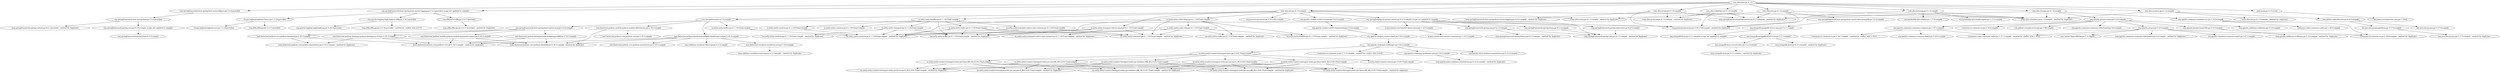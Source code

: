 digraph boot {
	"com.zfoo:boot:jar:4.1.0" -> "org.springframework.boot:spring-boot-autoconfigure:jar:3.4.4:provided" ; 
	"com.zfoo:boot:jar:4.1.0" -> "org.springframework.boot:spring-boot-starter-logging:jar:3.4.4:provided (scope not updated to compile)" ; 
	"com.zfoo:boot:jar:4.1.0" -> "com.zfoo:net:jar:4.1.0:compile" ; 
	"com.zfoo:boot:jar:4.1.0" -> "com.zfoo:orm:jar:4.1.0:compile" ; 
	"com.zfoo:boot:jar:4.1.0" -> "com.zfoo:event:jar:4.1.0:compile" ; 
	"com.zfoo:boot:jar:4.1.0" -> "com.zfoo:scheduler:jar:4.1.0:compile" ; 
	"com.zfoo:boot:jar:4.1.0" -> "com.zfoo:storage:jar:4.1.0:compile" ; 
	"com.zfoo:boot:jar:4.1.0" -> "com.zfoo:hotswap:jar:4.1.0:compile" ; 
	"com.zfoo:boot:jar:4.1.0" -> "com.zfoo:monitor:jar:4.1.0:compile" ; 
	"com.zfoo:boot:jar:4.1.0" -> "junit:junit:jar:4.13.2:test" ; 
	"org.springframework.boot:spring-boot-autoconfigure:jar:3.4.4:provided" -> "org.springframework.boot:spring-boot:jar:3.4.4:provided" ; 
	"org.springframework.boot:spring-boot:jar:3.4.4:provided" -> "org.springframework:spring-core:jar:6.2.5:compile (scope not updated to compile)" ; 
	"org.springframework.boot:spring-boot:jar:3.4.4:provided" -> "(org.springframework:spring-context:jar:6.2.5:provided - omitted for duplicate)" ; 
	"org.springframework:spring-core:jar:6.2.5:compile (scope not updated to compile)" -> "org.springframework:spring-jcl:jar:6.2.5:compile" ; 
	"org.springframework.boot:spring-boot-starter-logging:jar:3.4.4:provided (scope not updated to compile)" -> "ch.qos.logback:logback-classic:jar:1.5.18:provided" ; 
	"org.springframework.boot:spring-boot-starter-logging:jar:3.4.4:provided (scope not updated to compile)" -> "org.apache.logging.log4j:log4j-to-slf4j:jar:2.24.3:provided" ; 
	"org.springframework.boot:spring-boot-starter-logging:jar:3.4.4:provided (scope not updated to compile)" -> "org.slf4j:jul-to-slf4j:jar:2.0.17:provided" ; 
	"ch.qos.logback:logback-classic:jar:1.5.18:provided" -> "ch.qos.logback:logback-core:jar:1.5.18:provided" ; 
	"ch.qos.logback:logback-classic:jar:1.5.18:provided" -> "org.slf4j:slf4j-api:jar:2.0.17:provided" ; 
	"org.apache.logging.log4j:log4j-to-slf4j:jar:2.24.3:provided" -> "org.apache.logging.log4j:log4j-api:jar:2.24.3:provided" ; 
	"org.apache.logging.log4j:log4j-to-slf4j:jar:2.24.3:provided" -> "(org.slf4j:slf4j-api:jar:2.0.16:provided - omitted for conflict with 2.0.17)" ; 
	"org.slf4j:jul-to-slf4j:jar:2.0.17:provided" -> "(org.slf4j:slf4j-api:jar:2.0.17:provided - omitted for duplicate)" ; 
	"com.zfoo:net:jar:4.1.0:compile" -> "(com.zfoo:event:jar:4.1.0:compile - omitted for duplicate)" ; 
	"com.zfoo:net:jar:4.1.0:compile" -> "(com.zfoo:scheduler:jar:4.1.0:compile - omitted for duplicate)" ; 
	"com.zfoo:net:jar:4.1.0:compile" -> "com.zfoo:protocol:jar:4.1.0:compile" ; 
	"com.zfoo:net:jar:4.1.0:compile" -> "io.netty:netty-handler:jar:4.1.119.Final:compile" ; 
	"com.zfoo:net:jar:4.1.0:compile" -> "io.netty:netty-transport-classes-epoll:jar:4.1.119.Final:compile" ; 
	"com.zfoo:net:jar:4.1.0:compile" -> "io.netty:netty-codec-http2:jar:4.1.119.Final:compile" ; 
	"com.zfoo:net:jar:4.1.0:compile" -> "org.javassist:javassist:jar:3.30.2-GA:compile" ; 
	"com.zfoo:net:jar:4.1.0:compile" -> "org.apache.curator:curator-recipes:jar:5.8.0:compile" ; 
	"com.zfoo:net:jar:4.1.0:compile" -> "org.springframework:spring-context:jar:6.2.5:compile (scope not updated to compile)" ; 
	"com.zfoo:protocol:jar:4.1.0:compile" -> "org.springframework.boot:spring-boot-starter-json:jar:3.4.4:compile" ; 
	"com.zfoo:protocol:jar:4.1.0:compile" -> "com.fasterxml.jackson.module:jackson-module-afterburner:jar:2.18.3:compile" ; 
	"com.zfoo:protocol:jar:4.1.0:compile" -> "com.fasterxml.jackson.dataformat:jackson-dataformat-xml:jar:2.18.3:compile" ; 
	"com.zfoo:protocol:jar:4.1.0:compile" -> "io.netty:netty-buffer:jar:4.1.119.Final:compile" ; 
	"com.zfoo:protocol:jar:4.1.0:compile" -> "(org.javassist:javassist:jar:3.30.2-GA:compile - omitted for duplicate)" ; 
	"org.springframework.boot:spring-boot-starter-json:jar:3.4.4:compile" -> "com.fasterxml.jackson.core:jackson-databind:jar:2.18.3:compile" ; 
	"org.springframework.boot:spring-boot-starter-json:jar:3.4.4:compile" -> "com.fasterxml.jackson.datatype:jackson-datatype-jdk8:jar:2.18.3:compile" ; 
	"org.springframework.boot:spring-boot-starter-json:jar:3.4.4:compile" -> "com.fasterxml.jackson.datatype:jackson-datatype-jsr310:jar:2.18.3:compile" ; 
	"org.springframework.boot:spring-boot-starter-json:jar:3.4.4:compile" -> "com.fasterxml.jackson.module:jackson-module-parameter-names:jar:2.18.3:compile" ; 
	"com.fasterxml.jackson.core:jackson-databind:jar:2.18.3:compile" -> "(com.fasterxml.jackson.core:jackson-annotations:jar:2.18.3:compile - omitted for duplicate)" ; 
	"com.fasterxml.jackson.core:jackson-databind:jar:2.18.3:compile" -> "(com.fasterxml.jackson.core:jackson-core:jar:2.18.3:compile - omitted for duplicate)" ; 
	"com.fasterxml.jackson.datatype:jackson-datatype-jdk8:jar:2.18.3:compile" -> "(com.fasterxml.jackson.core:jackson-core:jar:2.18.3:compile - omitted for duplicate)" ; 
	"com.fasterxml.jackson.datatype:jackson-datatype-jdk8:jar:2.18.3:compile" -> "(com.fasterxml.jackson.core:jackson-databind:jar:2.18.3:compile - omitted for duplicate)" ; 
	"com.fasterxml.jackson.datatype:jackson-datatype-jsr310:jar:2.18.3:compile" -> "(com.fasterxml.jackson.core:jackson-annotations:jar:2.18.3:compile - omitted for duplicate)" ; 
	"com.fasterxml.jackson.datatype:jackson-datatype-jsr310:jar:2.18.3:compile" -> "(com.fasterxml.jackson.core:jackson-core:jar:2.18.3:compile - omitted for duplicate)" ; 
	"com.fasterxml.jackson.datatype:jackson-datatype-jsr310:jar:2.18.3:compile" -> "(com.fasterxml.jackson.core:jackson-databind:jar:2.18.3:compile - omitted for duplicate)" ; 
	"com.fasterxml.jackson.module:jackson-module-parameter-names:jar:2.18.3:compile" -> "(com.fasterxml.jackson.core:jackson-core:jar:2.18.3:compile - omitted for duplicate)" ; 
	"com.fasterxml.jackson.module:jackson-module-parameter-names:jar:2.18.3:compile" -> "(com.fasterxml.jackson.core:jackson-databind:jar:2.18.3:compile - omitted for duplicate)" ; 
	"com.fasterxml.jackson.module:jackson-module-afterburner:jar:2.18.3:compile" -> "com.fasterxml.jackson.core:jackson-core:jar:2.18.3:compile" ; 
	"com.fasterxml.jackson.module:jackson-module-afterburner:jar:2.18.3:compile" -> "(com.fasterxml.jackson.core:jackson-databind:jar:2.18.3:compile - omitted for duplicate)" ; 
	"com.fasterxml.jackson.dataformat:jackson-dataformat-xml:jar:2.18.3:compile" -> "(com.fasterxml.jackson.core:jackson-core:jar:2.18.3:compile - omitted for duplicate)" ; 
	"com.fasterxml.jackson.dataformat:jackson-dataformat-xml:jar:2.18.3:compile" -> "com.fasterxml.jackson.core:jackson-annotations:jar:2.18.3:compile" ; 
	"com.fasterxml.jackson.dataformat:jackson-dataformat-xml:jar:2.18.3:compile" -> "(com.fasterxml.jackson.core:jackson-databind:jar:2.18.3:compile - omitted for duplicate)" ; 
	"com.fasterxml.jackson.dataformat:jackson-dataformat-xml:jar:2.18.3:compile" -> "org.codehaus.woodstox:stax2-api:jar:4.2.2:compile" ; 
	"com.fasterxml.jackson.dataformat:jackson-dataformat-xml:jar:2.18.3:compile" -> "com.fasterxml.woodstox:woodstox-core:jar:7.0.0:compile" ; 
	"com.fasterxml.woodstox:woodstox-core:jar:7.0.0:compile" -> "(org.codehaus.woodstox:stax2-api:jar:4.2.2:compile - omitted for duplicate)" ; 
	"io.netty:netty-buffer:jar:4.1.119.Final:compile" -> "(io.netty:netty-common:jar:4.1.119.Final:compile - omitted for duplicate)" ; 
	"io.netty:netty-handler:jar:4.1.119.Final:compile" -> "io.netty:netty-common:jar:4.1.119.Final:compile" ; 
	"io.netty:netty-handler:jar:4.1.119.Final:compile" -> "io.netty:netty-resolver:jar:4.1.119.Final:compile" ; 
	"io.netty:netty-handler:jar:4.1.119.Final:compile" -> "(io.netty:netty-buffer:jar:4.1.119.Final:compile - omitted for duplicate)" ; 
	"io.netty:netty-handler:jar:4.1.119.Final:compile" -> "io.netty:netty-transport:jar:4.1.119.Final:compile" ; 
	"io.netty:netty-handler:jar:4.1.119.Final:compile" -> "io.netty:netty-transport-native-unix-common:jar:4.1.119.Final:compile" ; 
	"io.netty:netty-handler:jar:4.1.119.Final:compile" -> "io.netty:netty-codec:jar:4.1.119.Final:compile" ; 
	"io.netty:netty-resolver:jar:4.1.119.Final:compile" -> "(io.netty:netty-common:jar:4.1.119.Final:compile - omitted for duplicate)" ; 
	"io.netty:netty-transport:jar:4.1.119.Final:compile" -> "(io.netty:netty-common:jar:4.1.119.Final:compile - omitted for duplicate)" ; 
	"io.netty:netty-transport:jar:4.1.119.Final:compile" -> "(io.netty:netty-buffer:jar:4.1.119.Final:compile - omitted for duplicate)" ; 
	"io.netty:netty-transport:jar:4.1.119.Final:compile" -> "(io.netty:netty-resolver:jar:4.1.119.Final:compile - omitted for duplicate)" ; 
	"io.netty:netty-transport-native-unix-common:jar:4.1.119.Final:compile" -> "(io.netty:netty-common:jar:4.1.119.Final:compile - omitted for duplicate)" ; 
	"io.netty:netty-transport-native-unix-common:jar:4.1.119.Final:compile" -> "(io.netty:netty-buffer:jar:4.1.119.Final:compile - omitted for duplicate)" ; 
	"io.netty:netty-transport-native-unix-common:jar:4.1.119.Final:compile" -> "(io.netty:netty-transport:jar:4.1.119.Final:compile - omitted for duplicate)" ; 
	"io.netty:netty-codec:jar:4.1.119.Final:compile" -> "(io.netty:netty-common:jar:4.1.119.Final:compile - omitted for duplicate)" ; 
	"io.netty:netty-codec:jar:4.1.119.Final:compile" -> "(io.netty:netty-buffer:jar:4.1.119.Final:compile - omitted for duplicate)" ; 
	"io.netty:netty-codec:jar:4.1.119.Final:compile" -> "(io.netty:netty-transport:jar:4.1.119.Final:compile - omitted for duplicate)" ; 
	"io.netty:netty-transport-classes-epoll:jar:4.1.119.Final:compile" -> "(io.netty:netty-common:jar:4.1.119.Final:compile - omitted for duplicate)" ; 
	"io.netty:netty-transport-classes-epoll:jar:4.1.119.Final:compile" -> "(io.netty:netty-buffer:jar:4.1.119.Final:compile - omitted for duplicate)" ; 
	"io.netty:netty-transport-classes-epoll:jar:4.1.119.Final:compile" -> "(io.netty:netty-transport:jar:4.1.119.Final:compile - omitted for duplicate)" ; 
	"io.netty:netty-transport-classes-epoll:jar:4.1.119.Final:compile" -> "(io.netty:netty-transport-native-unix-common:jar:4.1.119.Final:compile - omitted for duplicate)" ; 
	"io.netty:netty-codec-http2:jar:4.1.119.Final:compile" -> "(io.netty:netty-common:jar:4.1.119.Final:compile - omitted for duplicate)" ; 
	"io.netty:netty-codec-http2:jar:4.1.119.Final:compile" -> "(io.netty:netty-buffer:jar:4.1.119.Final:compile - omitted for duplicate)" ; 
	"io.netty:netty-codec-http2:jar:4.1.119.Final:compile" -> "(io.netty:netty-transport:jar:4.1.119.Final:compile - omitted for duplicate)" ; 
	"io.netty:netty-codec-http2:jar:4.1.119.Final:compile" -> "(io.netty:netty-codec:jar:4.1.119.Final:compile - omitted for duplicate)" ; 
	"io.netty:netty-codec-http2:jar:4.1.119.Final:compile" -> "(io.netty:netty-handler:jar:4.1.119.Final:compile - omitted for duplicate)" ; 
	"io.netty:netty-codec-http2:jar:4.1.119.Final:compile" -> "io.netty:netty-codec-http:jar:4.1.119.Final:compile" ; 
	"io.netty:netty-codec-http:jar:4.1.119.Final:compile" -> "(io.netty:netty-common:jar:4.1.119.Final:compile - omitted for duplicate)" ; 
	"io.netty:netty-codec-http:jar:4.1.119.Final:compile" -> "(io.netty:netty-buffer:jar:4.1.119.Final:compile - omitted for duplicate)" ; 
	"io.netty:netty-codec-http:jar:4.1.119.Final:compile" -> "(io.netty:netty-transport:jar:4.1.119.Final:compile - omitted for duplicate)" ; 
	"io.netty:netty-codec-http:jar:4.1.119.Final:compile" -> "(io.netty:netty-codec:jar:4.1.119.Final:compile - omitted for duplicate)" ; 
	"io.netty:netty-codec-http:jar:4.1.119.Final:compile" -> "(io.netty:netty-handler:jar:4.1.119.Final:compile - omitted for duplicate)" ; 
	"org.apache.curator:curator-recipes:jar:5.8.0:compile" -> "org.apache.curator:curator-framework:jar:5.8.0:compile" ; 
	"org.apache.curator:curator-framework:jar:5.8.0:compile" -> "org.apache.curator:curator-client:jar:5.8.0:compile" ; 
	"org.apache.curator:curator-client:jar:5.8.0:compile" -> "org.apache.zookeeper:zookeeper:jar:3.9.2:compile" ; 
	"org.apache.zookeeper:zookeeper:jar:3.9.2:compile" -> "org.apache.zookeeper:zookeeper-jute:jar:3.9.2:compile" ; 
	"org.apache.zookeeper:zookeeper:jar:3.9.2:compile" -> "org.apache.yetus:audience-annotations:jar:0.12.0:compile" ; 
	"org.apache.zookeeper:zookeeper:jar:3.9.2:compile" -> "io.netty:netty-tcnative-boringssl-static:jar:2.0.61.Final:compile" ; 
	"org.apache.zookeeper:zookeeper:jar:3.9.2:compile" -> "(commons-io:commons-io:jar:2.11.0:compile - omitted for conflict with 2.18.0)" ; 
	"org.apache.zookeeper:zookeeper-jute:jar:3.9.2:compile" -> "(org.apache.yetus:audience-annotations:jar:0.12.0:compile - omitted for duplicate)" ; 
	"io.netty:netty-tcnative-boringssl-static:jar:2.0.61.Final:compile" -> "io.netty:netty-tcnative-classes:jar:2.0.61.Final:compile" ; 
	"io.netty:netty-tcnative-boringssl-static:jar:2.0.61.Final:compile" -> "io.netty:netty-tcnative-boringssl-static:jar:linux-x86_64:2.0.61.Final:compile" ; 
	"io.netty:netty-tcnative-boringssl-static:jar:2.0.61.Final:compile" -> "io.netty:netty-tcnative-boringssl-static:jar:linux-aarch_64:2.0.61.Final:compile" ; 
	"io.netty:netty-tcnative-boringssl-static:jar:2.0.61.Final:compile" -> "io.netty:netty-tcnative-boringssl-static:jar:osx-x86_64:2.0.61.Final:compile" ; 
	"io.netty:netty-tcnative-boringssl-static:jar:2.0.61.Final:compile" -> "io.netty:netty-tcnative-boringssl-static:jar:osx-aarch_64:2.0.61.Final:compile" ; 
	"io.netty:netty-tcnative-boringssl-static:jar:2.0.61.Final:compile" -> "io.netty:netty-tcnative-boringssl-static:jar:windows-x86_64:2.0.61.Final:compile" ; 
	"io.netty:netty-tcnative-boringssl-static:jar:linux-x86_64:2.0.61.Final:compile" -> "(io.netty:netty-tcnative-boringssl-static:jar:linux-aarch_64:2.0.61.Final:compile - omitted for duplicate)" ; 
	"io.netty:netty-tcnative-boringssl-static:jar:linux-x86_64:2.0.61.Final:compile" -> "(io.netty:netty-tcnative-boringssl-static:jar:osx-x86_64:2.0.61.Final:compile - omitted for duplicate)" ; 
	"io.netty:netty-tcnative-boringssl-static:jar:linux-x86_64:2.0.61.Final:compile" -> "(io.netty:netty-tcnative-boringssl-static:jar:osx-aarch_64:2.0.61.Final:compile - omitted for duplicate)" ; 
	"io.netty:netty-tcnative-boringssl-static:jar:linux-x86_64:2.0.61.Final:compile" -> "(io.netty:netty-tcnative-boringssl-static:jar:windows-x86_64:2.0.61.Final:compile - omitted for duplicate)" ; 
	"io.netty:netty-tcnative-boringssl-static:jar:linux-aarch_64:2.0.61.Final:compile" -> "(io.netty:netty-tcnative-boringssl-static:jar:linux-x86_64:2.0.61.Final:compile - omitted for duplicate)" ; 
	"io.netty:netty-tcnative-boringssl-static:jar:linux-aarch_64:2.0.61.Final:compile" -> "(io.netty:netty-tcnative-boringssl-static:jar:osx-x86_64:2.0.61.Final:compile - omitted for duplicate)" ; 
	"io.netty:netty-tcnative-boringssl-static:jar:linux-aarch_64:2.0.61.Final:compile" -> "(io.netty:netty-tcnative-boringssl-static:jar:osx-aarch_64:2.0.61.Final:compile - omitted for duplicate)" ; 
	"io.netty:netty-tcnative-boringssl-static:jar:linux-aarch_64:2.0.61.Final:compile" -> "(io.netty:netty-tcnative-boringssl-static:jar:windows-x86_64:2.0.61.Final:compile - omitted for duplicate)" ; 
	"io.netty:netty-tcnative-boringssl-static:jar:osx-x86_64:2.0.61.Final:compile" -> "(io.netty:netty-tcnative-boringssl-static:jar:linux-x86_64:2.0.61.Final:compile - omitted for duplicate)" ; 
	"io.netty:netty-tcnative-boringssl-static:jar:osx-x86_64:2.0.61.Final:compile" -> "(io.netty:netty-tcnative-boringssl-static:jar:linux-aarch_64:2.0.61.Final:compile - omitted for duplicate)" ; 
	"io.netty:netty-tcnative-boringssl-static:jar:osx-x86_64:2.0.61.Final:compile" -> "(io.netty:netty-tcnative-boringssl-static:jar:osx-aarch_64:2.0.61.Final:compile - omitted for duplicate)" ; 
	"io.netty:netty-tcnative-boringssl-static:jar:osx-x86_64:2.0.61.Final:compile" -> "(io.netty:netty-tcnative-boringssl-static:jar:windows-x86_64:2.0.61.Final:compile - omitted for duplicate)" ; 
	"io.netty:netty-tcnative-boringssl-static:jar:osx-aarch_64:2.0.61.Final:compile" -> "(io.netty:netty-tcnative-boringssl-static:jar:linux-x86_64:2.0.61.Final:compile - omitted for duplicate)" ; 
	"io.netty:netty-tcnative-boringssl-static:jar:osx-aarch_64:2.0.61.Final:compile" -> "(io.netty:netty-tcnative-boringssl-static:jar:linux-aarch_64:2.0.61.Final:compile - omitted for duplicate)" ; 
	"io.netty:netty-tcnative-boringssl-static:jar:osx-aarch_64:2.0.61.Final:compile" -> "(io.netty:netty-tcnative-boringssl-static:jar:osx-x86_64:2.0.61.Final:compile - omitted for duplicate)" ; 
	"io.netty:netty-tcnative-boringssl-static:jar:osx-aarch_64:2.0.61.Final:compile" -> "(io.netty:netty-tcnative-boringssl-static:jar:windows-x86_64:2.0.61.Final:compile - omitted for duplicate)" ; 
	"io.netty:netty-tcnative-boringssl-static:jar:windows-x86_64:2.0.61.Final:compile" -> "(io.netty:netty-tcnative-boringssl-static:jar:linux-x86_64:2.0.61.Final:compile - omitted for duplicate)" ; 
	"io.netty:netty-tcnative-boringssl-static:jar:windows-x86_64:2.0.61.Final:compile" -> "(io.netty:netty-tcnative-boringssl-static:jar:linux-aarch_64:2.0.61.Final:compile - omitted for duplicate)" ; 
	"io.netty:netty-tcnative-boringssl-static:jar:windows-x86_64:2.0.61.Final:compile" -> "(io.netty:netty-tcnative-boringssl-static:jar:osx-x86_64:2.0.61.Final:compile - omitted for duplicate)" ; 
	"io.netty:netty-tcnative-boringssl-static:jar:windows-x86_64:2.0.61.Final:compile" -> "(io.netty:netty-tcnative-boringssl-static:jar:osx-aarch_64:2.0.61.Final:compile - omitted for duplicate)" ; 
	"org.springframework:spring-context:jar:6.2.5:compile (scope not updated to compile)" -> "org.springframework:spring-aop:jar:6.2.5:compile" ; 
	"org.springframework:spring-context:jar:6.2.5:compile (scope not updated to compile)" -> "org.springframework:spring-beans:jar:6.2.5:compile" ; 
	"org.springframework:spring-context:jar:6.2.5:compile (scope not updated to compile)" -> "(org.springframework:spring-core:jar:6.2.5:compile - omitted for duplicate)" ; 
	"org.springframework:spring-context:jar:6.2.5:compile (scope not updated to compile)" -> "org.springframework:spring-expression:jar:6.2.5:compile" ; 
	"org.springframework:spring-context:jar:6.2.5:compile (scope not updated to compile)" -> "io.micrometer:micrometer-observation:jar:1.14.5:compile" ; 
	"org.springframework:spring-aop:jar:6.2.5:compile" -> "(org.springframework:spring-beans:jar:6.2.5:compile - omitted for duplicate)" ; 
	"org.springframework:spring-aop:jar:6.2.5:compile" -> "(org.springframework:spring-core:jar:6.2.5:compile - omitted for duplicate)" ; 
	"org.springframework:spring-beans:jar:6.2.5:compile" -> "(org.springframework:spring-core:jar:6.2.5:compile - omitted for duplicate)" ; 
	"org.springframework:spring-expression:jar:6.2.5:compile" -> "(org.springframework:spring-core:jar:6.2.5:compile - omitted for duplicate)" ; 
	"io.micrometer:micrometer-observation:jar:1.14.5:compile" -> "io.micrometer:micrometer-commons:jar:1.14.5:compile" ; 
	"com.zfoo:orm:jar:4.1.0:compile" -> "org.springframework.boot:spring-boot-starter-data-mongodb:jar:3.4.4:compile" ; 
	"com.zfoo:orm:jar:4.1.0:compile" -> "(com.zfoo:event:jar:4.1.0:compile - omitted for duplicate)" ; 
	"com.zfoo:orm:jar:4.1.0:compile" -> "(com.zfoo:scheduler:jar:4.1.0:compile - omitted for duplicate)" ; 
	"com.zfoo:orm:jar:4.1.0:compile" -> "(org.javassist:javassist:jar:3.30.2-GA:compile - omitted for duplicate)" ; 
	"com.zfoo:orm:jar:4.1.0:compile" -> "(org.springframework:spring-context:jar:6.2.5:compile - omitted for duplicate)" ; 
	"org.springframework.boot:spring-boot-starter-data-mongodb:jar:3.4.4:compile" -> "org.mongodb:mongodb-driver-sync:jar:5.2.1:compile" ; 
	"org.mongodb:mongodb-driver-sync:jar:5.2.1:compile" -> "org.mongodb:bson:jar:5.2.1:compile (scope not updated to compile)" ; 
	"org.mongodb:mongodb-driver-sync:jar:5.2.1:compile" -> "org.mongodb:mongodb-driver-core:jar:5.2.1:compile" ; 
	"org.mongodb:mongodb-driver-core:jar:5.2.1:compile" -> "(org.mongodb:bson:jar:5.2.1:compile - omitted for duplicate)" ; 
	"org.mongodb:mongodb-driver-core:jar:5.2.1:compile" -> "org.mongodb:bson-record-codec:jar:5.2.1:runtime" ; 
	"org.mongodb:bson-record-codec:jar:5.2.1:runtime" -> "(org.mongodb:bson:jar:5.2.1:runtime - omitted for duplicate)" ; 
	"com.zfoo:event:jar:4.1.0:compile" -> "(com.zfoo:protocol:jar:4.1.0:compile - omitted for duplicate)" ; 
	"com.zfoo:event:jar:4.1.0:compile" -> "(org.javassist:javassist:jar:3.30.2-GA:compile - omitted for duplicate)" ; 
	"com.zfoo:event:jar:4.1.0:compile" -> "(org.springframework:spring-context:jar:6.2.5:compile - omitted for duplicate)" ; 
	"com.zfoo:event:jar:4.1.0:compile" -> "(org.springframework.boot:spring-boot-starter-logging:jar:3.4.4:compile - omitted for duplicate)" ; 
	"com.zfoo:scheduler:jar:4.1.0:compile" -> "(com.zfoo:protocol:jar:4.1.0:compile - omitted for duplicate)" ; 
	"com.zfoo:scheduler:jar:4.1.0:compile" -> "(org.javassist:javassist:jar:3.30.2-GA:compile - omitted for duplicate)" ; 
	"com.zfoo:scheduler:jar:4.1.0:compile" -> "(org.springframework:spring-context:jar:6.2.5:compile - omitted for duplicate)" ; 
	"com.zfoo:storage:jar:4.1.0:compile" -> "(com.zfoo:scheduler:jar:4.1.0:compile - omitted for duplicate)" ; 
	"com.zfoo:storage:jar:4.1.0:compile" -> "(org.springframework:spring-context:jar:6.2.5:compile - omitted for duplicate)" ; 
	"com.zfoo:storage:jar:4.1.0:compile" -> "org.apache.poi:poi-ooxml:jar:5.4.0:compile" ; 
	"com.zfoo:storage:jar:4.1.0:compile" -> "org.apache.commons:commons-csv:jar:1.14.0:compile" ; 
	"org.apache.poi:poi-ooxml:jar:5.4.0:compile" -> "org.apache.poi:poi:jar:5.4.0:compile" ; 
	"org.apache.poi:poi-ooxml:jar:5.4.0:compile" -> "org.apache.poi:poi-ooxml-lite:jar:5.4.0:compile" ; 
	"org.apache.poi:poi-ooxml:jar:5.4.0:compile" -> "org.apache.xmlbeans:xmlbeans:jar:5.3.0:compile" ; 
	"org.apache.poi:poi-ooxml:jar:5.4.0:compile" -> "org.apache.commons:commons-compress:jar:1.27.1:compile" ; 
	"org.apache.poi:poi-ooxml:jar:5.4.0:compile" -> "commons-io:commons-io:jar:2.18.0:compile" ; 
	"org.apache.poi:poi-ooxml:jar:5.4.0:compile" -> "com.github.virtuald:curvesapi:jar:1.08:compile" ; 
	"org.apache.poi:poi-ooxml:jar:5.4.0:compile" -> "org.apache.commons:commons-collections4:jar:4.4:compile" ; 
	"org.apache.poi:poi:jar:5.4.0:compile" -> "(commons-codec:commons-codec:jar:1.17.1:compile - omitted for conflict with 1.18.0)" ; 
	"org.apache.poi:poi:jar:5.4.0:compile" -> "(org.apache.commons:commons-collections4:jar:4.4:compile - omitted for duplicate)" ; 
	"org.apache.poi:poi:jar:5.4.0:compile" -> "org.apache.commons:commons-math3:jar:3.6.1:compile" ; 
	"org.apache.poi:poi:jar:5.4.0:compile" -> "(commons-io:commons-io:jar:2.18.0:compile - omitted for duplicate)" ; 
	"org.apache.poi:poi:jar:5.4.0:compile" -> "com.zaxxer:SparseBitSet:jar:1.3:compile" ; 
	"org.apache.poi:poi-ooxml-lite:jar:5.4.0:compile" -> "(org.apache.xmlbeans:xmlbeans:jar:5.3.0:compile - omitted for duplicate)" ; 
	"org.apache.commons:commons-compress:jar:1.27.1:compile" -> "(commons-codec:commons-codec:jar:1.17.1:compile - omitted for conflict with 1.18.0)" ; 
	"org.apache.commons:commons-compress:jar:1.27.1:compile" -> "(commons-io:commons-io:jar:2.16.1:compile - omitted for conflict with 2.18.0)" ; 
	"org.apache.commons:commons-compress:jar:1.27.1:compile" -> "org.apache.commons:commons-lang3:jar:3.16.0:compile" ; 
	"org.apache.commons:commons-csv:jar:1.14.0:compile" -> "(commons-io:commons-io:jar:2.18.0:compile - omitted for duplicate)" ; 
	"org.apache.commons:commons-csv:jar:1.14.0:compile" -> "commons-codec:commons-codec:jar:1.18.0:compile" ; 
	"com.zfoo:hotswap:jar:4.1.0:compile" -> "(com.zfoo:scheduler:jar:4.1.0:compile - omitted for duplicate)" ; 
	"com.zfoo:hotswap:jar:4.1.0:compile" -> "(org.javassist:javassist:jar:3.30.2-GA:compile - omitted for duplicate)" ; 
	"com.zfoo:hotswap:jar:4.1.0:compile" -> "net.bytebuddy:byte-buddy:jar:1.17.4:compile" ; 
	"com.zfoo:hotswap:jar:4.1.0:compile" -> "net.bytebuddy:byte-buddy-agent:jar:1.17.4:compile" ; 
	"com.zfoo:monitor:jar:4.1.0:compile" -> "(com.zfoo:net:jar:4.1.0:compile - omitted for duplicate)" ; 
	"com.zfoo:monitor:jar:4.1.0:compile" -> "com.github.oshi:oshi-core:jar:6.8.0:compile" ; 
	"com.zfoo:monitor:jar:4.1.0:compile" -> "(com.zfoo:scheduler:jar:4.1.0:compile - omitted for duplicate)" ; 
	"com.github.oshi:oshi-core:jar:6.8.0:compile" -> "net.java.dev.jna:jna:jar:5.17.0:compile" ; 
	"com.github.oshi:oshi-core:jar:6.8.0:compile" -> "net.java.dev.jna:jna-platform:jar:5.17.0:compile" ; 
	"net.java.dev.jna:jna-platform:jar:5.17.0:compile" -> "(net.java.dev.jna:jna:jar:5.17.0:compile - omitted for duplicate)" ; 
	"junit:junit:jar:4.13.2:test" -> "org.hamcrest:hamcrest-core:jar:1.3:test" ; 
}
digraph event {
	"com.zfoo:event:jar:4.1.0" -> "com.zfoo:protocol:jar:4.1.0:compile" ; 
	"com.zfoo:event:jar:4.1.0" -> "org.javassist:javassist:jar:3.30.2-GA:compile" ; 
	"com.zfoo:event:jar:4.1.0" -> "org.springframework:spring-context:jar:6.2.5:compile" ; 
	"com.zfoo:event:jar:4.1.0" -> "org.springframework.boot:spring-boot-starter-logging:jar:3.4.4:compile" ; 
	"com.zfoo:event:jar:4.1.0" -> "junit:junit:jar:4.13.2:test" ; 
	"com.zfoo:protocol:jar:4.1.0:compile" -> "org.springframework.boot:spring-boot-starter-json:jar:3.4.4:compile" ; 
	"com.zfoo:protocol:jar:4.1.0:compile" -> "com.fasterxml.jackson.module:jackson-module-afterburner:jar:2.18.3:compile" ; 
	"com.zfoo:protocol:jar:4.1.0:compile" -> "com.fasterxml.jackson.dataformat:jackson-dataformat-xml:jar:2.18.3:compile" ; 
	"com.zfoo:protocol:jar:4.1.0:compile" -> "io.netty:netty-buffer:jar:4.1.119.Final:compile" ; 
	"com.zfoo:protocol:jar:4.1.0:compile" -> "(org.javassist:javassist:jar:3.30.2-GA:compile - omitted for duplicate)" ; 
	"org.springframework.boot:spring-boot-starter-json:jar:3.4.4:compile" -> "com.fasterxml.jackson.core:jackson-databind:jar:2.18.3:compile" ; 
	"org.springframework.boot:spring-boot-starter-json:jar:3.4.4:compile" -> "com.fasterxml.jackson.datatype:jackson-datatype-jdk8:jar:2.18.3:compile" ; 
	"org.springframework.boot:spring-boot-starter-json:jar:3.4.4:compile" -> "com.fasterxml.jackson.datatype:jackson-datatype-jsr310:jar:2.18.3:compile" ; 
	"org.springframework.boot:spring-boot-starter-json:jar:3.4.4:compile" -> "com.fasterxml.jackson.module:jackson-module-parameter-names:jar:2.18.3:compile" ; 
	"com.fasterxml.jackson.core:jackson-databind:jar:2.18.3:compile" -> "(com.fasterxml.jackson.core:jackson-annotations:jar:2.18.3:compile - omitted for duplicate)" ; 
	"com.fasterxml.jackson.core:jackson-databind:jar:2.18.3:compile" -> "(com.fasterxml.jackson.core:jackson-core:jar:2.18.3:compile - omitted for duplicate)" ; 
	"com.fasterxml.jackson.datatype:jackson-datatype-jdk8:jar:2.18.3:compile" -> "(com.fasterxml.jackson.core:jackson-core:jar:2.18.3:compile - omitted for duplicate)" ; 
	"com.fasterxml.jackson.datatype:jackson-datatype-jdk8:jar:2.18.3:compile" -> "(com.fasterxml.jackson.core:jackson-databind:jar:2.18.3:compile - omitted for duplicate)" ; 
	"com.fasterxml.jackson.datatype:jackson-datatype-jsr310:jar:2.18.3:compile" -> "(com.fasterxml.jackson.core:jackson-annotations:jar:2.18.3:compile - omitted for duplicate)" ; 
	"com.fasterxml.jackson.datatype:jackson-datatype-jsr310:jar:2.18.3:compile" -> "(com.fasterxml.jackson.core:jackson-core:jar:2.18.3:compile - omitted for duplicate)" ; 
	"com.fasterxml.jackson.datatype:jackson-datatype-jsr310:jar:2.18.3:compile" -> "(com.fasterxml.jackson.core:jackson-databind:jar:2.18.3:compile - omitted for duplicate)" ; 
	"com.fasterxml.jackson.module:jackson-module-parameter-names:jar:2.18.3:compile" -> "(com.fasterxml.jackson.core:jackson-core:jar:2.18.3:compile - omitted for duplicate)" ; 
	"com.fasterxml.jackson.module:jackson-module-parameter-names:jar:2.18.3:compile" -> "(com.fasterxml.jackson.core:jackson-databind:jar:2.18.3:compile - omitted for duplicate)" ; 
	"com.fasterxml.jackson.module:jackson-module-afterburner:jar:2.18.3:compile" -> "com.fasterxml.jackson.core:jackson-core:jar:2.18.3:compile" ; 
	"com.fasterxml.jackson.module:jackson-module-afterburner:jar:2.18.3:compile" -> "(com.fasterxml.jackson.core:jackson-databind:jar:2.18.3:compile - omitted for duplicate)" ; 
	"com.fasterxml.jackson.dataformat:jackson-dataformat-xml:jar:2.18.3:compile" -> "(com.fasterxml.jackson.core:jackson-core:jar:2.18.3:compile - omitted for duplicate)" ; 
	"com.fasterxml.jackson.dataformat:jackson-dataformat-xml:jar:2.18.3:compile" -> "com.fasterxml.jackson.core:jackson-annotations:jar:2.18.3:compile" ; 
	"com.fasterxml.jackson.dataformat:jackson-dataformat-xml:jar:2.18.3:compile" -> "(com.fasterxml.jackson.core:jackson-databind:jar:2.18.3:compile - omitted for duplicate)" ; 
	"com.fasterxml.jackson.dataformat:jackson-dataformat-xml:jar:2.18.3:compile" -> "org.codehaus.woodstox:stax2-api:jar:4.2.2:compile" ; 
	"com.fasterxml.jackson.dataformat:jackson-dataformat-xml:jar:2.18.3:compile" -> "com.fasterxml.woodstox:woodstox-core:jar:7.0.0:compile" ; 
	"com.fasterxml.woodstox:woodstox-core:jar:7.0.0:compile" -> "(org.codehaus.woodstox:stax2-api:jar:4.2.2:compile - omitted for duplicate)" ; 
	"io.netty:netty-buffer:jar:4.1.119.Final:compile" -> "io.netty:netty-common:jar:4.1.119.Final:compile" ; 
	"org.springframework:spring-context:jar:6.2.5:compile" -> "org.springframework:spring-aop:jar:6.2.5:compile" ; 
	"org.springframework:spring-context:jar:6.2.5:compile" -> "org.springframework:spring-beans:jar:6.2.5:compile" ; 
	"org.springframework:spring-context:jar:6.2.5:compile" -> "org.springframework:spring-core:jar:6.2.5:compile" ; 
	"org.springframework:spring-context:jar:6.2.5:compile" -> "org.springframework:spring-expression:jar:6.2.5:compile" ; 
	"org.springframework:spring-context:jar:6.2.5:compile" -> "io.micrometer:micrometer-observation:jar:1.14.5:compile" ; 
	"org.springframework:spring-aop:jar:6.2.5:compile" -> "(org.springframework:spring-beans:jar:6.2.5:compile - omitted for duplicate)" ; 
	"org.springframework:spring-aop:jar:6.2.5:compile" -> "(org.springframework:spring-core:jar:6.2.5:compile - omitted for duplicate)" ; 
	"org.springframework:spring-beans:jar:6.2.5:compile" -> "(org.springframework:spring-core:jar:6.2.5:compile - omitted for duplicate)" ; 
	"org.springframework:spring-core:jar:6.2.5:compile" -> "org.springframework:spring-jcl:jar:6.2.5:compile" ; 
	"org.springframework:spring-expression:jar:6.2.5:compile" -> "(org.springframework:spring-core:jar:6.2.5:compile - omitted for duplicate)" ; 
	"io.micrometer:micrometer-observation:jar:1.14.5:compile" -> "io.micrometer:micrometer-commons:jar:1.14.5:compile" ; 
	"org.springframework.boot:spring-boot-starter-logging:jar:3.4.4:compile" -> "ch.qos.logback:logback-classic:jar:1.5.18:compile" ; 
	"org.springframework.boot:spring-boot-starter-logging:jar:3.4.4:compile" -> "org.apache.logging.log4j:log4j-to-slf4j:jar:2.24.3:compile" ; 
	"org.springframework.boot:spring-boot-starter-logging:jar:3.4.4:compile" -> "org.slf4j:jul-to-slf4j:jar:2.0.17:compile" ; 
	"ch.qos.logback:logback-classic:jar:1.5.18:compile" -> "ch.qos.logback:logback-core:jar:1.5.18:compile" ; 
	"ch.qos.logback:logback-classic:jar:1.5.18:compile" -> "org.slf4j:slf4j-api:jar:2.0.17:compile" ; 
	"org.apache.logging.log4j:log4j-to-slf4j:jar:2.24.3:compile" -> "org.apache.logging.log4j:log4j-api:jar:2.24.3:compile" ; 
	"org.apache.logging.log4j:log4j-to-slf4j:jar:2.24.3:compile" -> "(org.slf4j:slf4j-api:jar:2.0.16:compile - omitted for conflict with 2.0.17)" ; 
	"org.slf4j:jul-to-slf4j:jar:2.0.17:compile" -> "(org.slf4j:slf4j-api:jar:2.0.17:compile - omitted for duplicate)" ; 
	"junit:junit:jar:4.13.2:test" -> "org.hamcrest:hamcrest-core:jar:1.3:test" ; 
}
digraph hotswap {
	"com.zfoo:hotswap:jar:4.1.0" -> "com.zfoo:scheduler:jar:4.1.0:compile" ; 
	"com.zfoo:hotswap:jar:4.1.0" -> "org.javassist:javassist:jar:3.30.2-GA:compile" ; 
	"com.zfoo:hotswap:jar:4.1.0" -> "net.bytebuddy:byte-buddy:jar:1.17.4:compile" ; 
	"com.zfoo:hotswap:jar:4.1.0" -> "net.bytebuddy:byte-buddy-agent:jar:1.17.4:compile" ; 
	"com.zfoo:hotswap:jar:4.1.0" -> "org.springframework.boot:spring-boot-starter-logging:jar:3.4.4:provided" ; 
	"com.zfoo:hotswap:jar:4.1.0" -> "junit:junit:jar:4.13.2:test" ; 
	"com.zfoo:scheduler:jar:4.1.0:compile" -> "com.zfoo:protocol:jar:4.1.0:compile" ; 
	"com.zfoo:scheduler:jar:4.1.0:compile" -> "(org.javassist:javassist:jar:3.30.2-GA:compile - omitted for duplicate)" ; 
	"com.zfoo:scheduler:jar:4.1.0:compile" -> "org.springframework:spring-context:jar:6.2.5:compile" ; 
	"com.zfoo:protocol:jar:4.1.0:compile" -> "org.springframework.boot:spring-boot-starter-json:jar:3.4.4:compile" ; 
	"com.zfoo:protocol:jar:4.1.0:compile" -> "com.fasterxml.jackson.module:jackson-module-afterburner:jar:2.18.3:compile" ; 
	"com.zfoo:protocol:jar:4.1.0:compile" -> "com.fasterxml.jackson.dataformat:jackson-dataformat-xml:jar:2.18.3:compile" ; 
	"com.zfoo:protocol:jar:4.1.0:compile" -> "io.netty:netty-buffer:jar:4.1.119.Final:compile" ; 
	"com.zfoo:protocol:jar:4.1.0:compile" -> "(org.javassist:javassist:jar:3.30.2-GA:compile - omitted for duplicate)" ; 
	"org.springframework.boot:spring-boot-starter-json:jar:3.4.4:compile" -> "com.fasterxml.jackson.core:jackson-databind:jar:2.18.3:compile" ; 
	"org.springframework.boot:spring-boot-starter-json:jar:3.4.4:compile" -> "com.fasterxml.jackson.datatype:jackson-datatype-jdk8:jar:2.18.3:compile" ; 
	"org.springframework.boot:spring-boot-starter-json:jar:3.4.4:compile" -> "com.fasterxml.jackson.datatype:jackson-datatype-jsr310:jar:2.18.3:compile" ; 
	"org.springframework.boot:spring-boot-starter-json:jar:3.4.4:compile" -> "com.fasterxml.jackson.module:jackson-module-parameter-names:jar:2.18.3:compile" ; 
	"com.fasterxml.jackson.core:jackson-databind:jar:2.18.3:compile" -> "(com.fasterxml.jackson.core:jackson-annotations:jar:2.18.3:compile - omitted for duplicate)" ; 
	"com.fasterxml.jackson.core:jackson-databind:jar:2.18.3:compile" -> "(com.fasterxml.jackson.core:jackson-core:jar:2.18.3:compile - omitted for duplicate)" ; 
	"com.fasterxml.jackson.datatype:jackson-datatype-jdk8:jar:2.18.3:compile" -> "(com.fasterxml.jackson.core:jackson-core:jar:2.18.3:compile - omitted for duplicate)" ; 
	"com.fasterxml.jackson.datatype:jackson-datatype-jdk8:jar:2.18.3:compile" -> "(com.fasterxml.jackson.core:jackson-databind:jar:2.18.3:compile - omitted for duplicate)" ; 
	"com.fasterxml.jackson.datatype:jackson-datatype-jsr310:jar:2.18.3:compile" -> "(com.fasterxml.jackson.core:jackson-annotations:jar:2.18.3:compile - omitted for duplicate)" ; 
	"com.fasterxml.jackson.datatype:jackson-datatype-jsr310:jar:2.18.3:compile" -> "(com.fasterxml.jackson.core:jackson-core:jar:2.18.3:compile - omitted for duplicate)" ; 
	"com.fasterxml.jackson.datatype:jackson-datatype-jsr310:jar:2.18.3:compile" -> "(com.fasterxml.jackson.core:jackson-databind:jar:2.18.3:compile - omitted for duplicate)" ; 
	"com.fasterxml.jackson.module:jackson-module-parameter-names:jar:2.18.3:compile" -> "(com.fasterxml.jackson.core:jackson-core:jar:2.18.3:compile - omitted for duplicate)" ; 
	"com.fasterxml.jackson.module:jackson-module-parameter-names:jar:2.18.3:compile" -> "(com.fasterxml.jackson.core:jackson-databind:jar:2.18.3:compile - omitted for duplicate)" ; 
	"com.fasterxml.jackson.module:jackson-module-afterburner:jar:2.18.3:compile" -> "com.fasterxml.jackson.core:jackson-core:jar:2.18.3:compile" ; 
	"com.fasterxml.jackson.module:jackson-module-afterburner:jar:2.18.3:compile" -> "(com.fasterxml.jackson.core:jackson-databind:jar:2.18.3:compile - omitted for duplicate)" ; 
	"com.fasterxml.jackson.dataformat:jackson-dataformat-xml:jar:2.18.3:compile" -> "(com.fasterxml.jackson.core:jackson-core:jar:2.18.3:compile - omitted for duplicate)" ; 
	"com.fasterxml.jackson.dataformat:jackson-dataformat-xml:jar:2.18.3:compile" -> "com.fasterxml.jackson.core:jackson-annotations:jar:2.18.3:compile" ; 
	"com.fasterxml.jackson.dataformat:jackson-dataformat-xml:jar:2.18.3:compile" -> "(com.fasterxml.jackson.core:jackson-databind:jar:2.18.3:compile - omitted for duplicate)" ; 
	"com.fasterxml.jackson.dataformat:jackson-dataformat-xml:jar:2.18.3:compile" -> "org.codehaus.woodstox:stax2-api:jar:4.2.2:compile" ; 
	"com.fasterxml.jackson.dataformat:jackson-dataformat-xml:jar:2.18.3:compile" -> "com.fasterxml.woodstox:woodstox-core:jar:7.0.0:compile" ; 
	"com.fasterxml.woodstox:woodstox-core:jar:7.0.0:compile" -> "(org.codehaus.woodstox:stax2-api:jar:4.2.2:compile - omitted for duplicate)" ; 
	"io.netty:netty-buffer:jar:4.1.119.Final:compile" -> "io.netty:netty-common:jar:4.1.119.Final:compile" ; 
	"org.springframework:spring-context:jar:6.2.5:compile" -> "org.springframework:spring-aop:jar:6.2.5:compile" ; 
	"org.springframework:spring-context:jar:6.2.5:compile" -> "org.springframework:spring-beans:jar:6.2.5:compile" ; 
	"org.springframework:spring-context:jar:6.2.5:compile" -> "org.springframework:spring-core:jar:6.2.5:compile" ; 
	"org.springframework:spring-context:jar:6.2.5:compile" -> "org.springframework:spring-expression:jar:6.2.5:compile" ; 
	"org.springframework:spring-context:jar:6.2.5:compile" -> "io.micrometer:micrometer-observation:jar:1.14.5:compile" ; 
	"org.springframework:spring-aop:jar:6.2.5:compile" -> "(org.springframework:spring-beans:jar:6.2.5:compile - omitted for duplicate)" ; 
	"org.springframework:spring-aop:jar:6.2.5:compile" -> "(org.springframework:spring-core:jar:6.2.5:compile - omitted for duplicate)" ; 
	"org.springframework:spring-beans:jar:6.2.5:compile" -> "(org.springframework:spring-core:jar:6.2.5:compile - omitted for duplicate)" ; 
	"org.springframework:spring-core:jar:6.2.5:compile" -> "org.springframework:spring-jcl:jar:6.2.5:compile" ; 
	"org.springframework:spring-expression:jar:6.2.5:compile" -> "(org.springframework:spring-core:jar:6.2.5:compile - omitted for duplicate)" ; 
	"io.micrometer:micrometer-observation:jar:1.14.5:compile" -> "io.micrometer:micrometer-commons:jar:1.14.5:compile" ; 
	"org.springframework.boot:spring-boot-starter-logging:jar:3.4.4:provided" -> "ch.qos.logback:logback-classic:jar:1.5.18:provided" ; 
	"org.springframework.boot:spring-boot-starter-logging:jar:3.4.4:provided" -> "org.apache.logging.log4j:log4j-to-slf4j:jar:2.24.3:provided" ; 
	"org.springframework.boot:spring-boot-starter-logging:jar:3.4.4:provided" -> "org.slf4j:jul-to-slf4j:jar:2.0.17:provided" ; 
	"ch.qos.logback:logback-classic:jar:1.5.18:provided" -> "ch.qos.logback:logback-core:jar:1.5.18:provided" ; 
	"ch.qos.logback:logback-classic:jar:1.5.18:provided" -> "org.slf4j:slf4j-api:jar:2.0.17:provided" ; 
	"org.apache.logging.log4j:log4j-to-slf4j:jar:2.24.3:provided" -> "org.apache.logging.log4j:log4j-api:jar:2.24.3:provided" ; 
	"org.apache.logging.log4j:log4j-to-slf4j:jar:2.24.3:provided" -> "(org.slf4j:slf4j-api:jar:2.0.16:provided - omitted for conflict with 2.0.17)" ; 
	"org.slf4j:jul-to-slf4j:jar:2.0.17:provided" -> "(org.slf4j:slf4j-api:jar:2.0.17:provided - omitted for duplicate)" ; 
	"junit:junit:jar:4.13.2:test" -> "org.hamcrest:hamcrest-core:jar:1.3:test" ; 
}
digraph monitor {
	"com.zfoo:monitor:jar:4.1.0" -> "com.zfoo:net:jar:4.1.0:compile" ; 
	"com.zfoo:monitor:jar:4.1.0" -> "com.github.oshi:oshi-core:jar:6.8.0:compile" ; 
	"com.zfoo:monitor:jar:4.1.0" -> "com.zfoo:scheduler:jar:4.1.0:compile" ; 
	"com.zfoo:monitor:jar:4.1.0" -> "org.springframework.boot:spring-boot-starter-logging:jar:3.4.4:provided (scope not updated to compile)" ; 
	"com.zfoo:monitor:jar:4.1.0" -> "junit:junit:jar:4.13.2:test" ; 
	"com.zfoo:net:jar:4.1.0:compile" -> "com.zfoo:event:jar:4.1.0:compile" ; 
	"com.zfoo:net:jar:4.1.0:compile" -> "(com.zfoo:scheduler:jar:4.1.0:compile - omitted for duplicate)" ; 
	"com.zfoo:net:jar:4.1.0:compile" -> "com.zfoo:protocol:jar:4.1.0:compile" ; 
	"com.zfoo:net:jar:4.1.0:compile" -> "io.netty:netty-handler:jar:4.1.119.Final:compile" ; 
	"com.zfoo:net:jar:4.1.0:compile" -> "io.netty:netty-transport-classes-epoll:jar:4.1.119.Final:compile" ; 
	"com.zfoo:net:jar:4.1.0:compile" -> "io.netty:netty-codec-http2:jar:4.1.119.Final:compile" ; 
	"com.zfoo:net:jar:4.1.0:compile" -> "org.javassist:javassist:jar:3.30.2-GA:compile" ; 
	"com.zfoo:net:jar:4.1.0:compile" -> "org.apache.curator:curator-recipes:jar:5.8.0:compile" ; 
	"com.zfoo:net:jar:4.1.0:compile" -> "org.springframework:spring-context:jar:6.2.5:compile" ; 
	"com.zfoo:event:jar:4.1.0:compile" -> "(com.zfoo:protocol:jar:4.1.0:compile - omitted for duplicate)" ; 
	"com.zfoo:event:jar:4.1.0:compile" -> "(org.javassist:javassist:jar:3.30.2-GA:compile - omitted for duplicate)" ; 
	"com.zfoo:event:jar:4.1.0:compile" -> "(org.springframework:spring-context:jar:6.2.5:compile - omitted for duplicate)" ; 
	"com.zfoo:event:jar:4.1.0:compile" -> "(org.springframework.boot:spring-boot-starter-logging:jar:3.4.4:compile - omitted for duplicate)" ; 
	"com.zfoo:protocol:jar:4.1.0:compile" -> "org.springframework.boot:spring-boot-starter-json:jar:3.4.4:compile" ; 
	"com.zfoo:protocol:jar:4.1.0:compile" -> "com.fasterxml.jackson.module:jackson-module-afterburner:jar:2.18.3:compile" ; 
	"com.zfoo:protocol:jar:4.1.0:compile" -> "com.fasterxml.jackson.dataformat:jackson-dataformat-xml:jar:2.18.3:compile" ; 
	"com.zfoo:protocol:jar:4.1.0:compile" -> "io.netty:netty-buffer:jar:4.1.119.Final:compile" ; 
	"com.zfoo:protocol:jar:4.1.0:compile" -> "(org.javassist:javassist:jar:3.30.2-GA:compile - omitted for duplicate)" ; 
	"org.springframework.boot:spring-boot-starter-json:jar:3.4.4:compile" -> "com.fasterxml.jackson.core:jackson-databind:jar:2.18.3:compile" ; 
	"org.springframework.boot:spring-boot-starter-json:jar:3.4.4:compile" -> "com.fasterxml.jackson.datatype:jackson-datatype-jdk8:jar:2.18.3:compile" ; 
	"org.springframework.boot:spring-boot-starter-json:jar:3.4.4:compile" -> "com.fasterxml.jackson.datatype:jackson-datatype-jsr310:jar:2.18.3:compile" ; 
	"org.springframework.boot:spring-boot-starter-json:jar:3.4.4:compile" -> "com.fasterxml.jackson.module:jackson-module-parameter-names:jar:2.18.3:compile" ; 
	"com.fasterxml.jackson.core:jackson-databind:jar:2.18.3:compile" -> "(com.fasterxml.jackson.core:jackson-annotations:jar:2.18.3:compile - omitted for duplicate)" ; 
	"com.fasterxml.jackson.core:jackson-databind:jar:2.18.3:compile" -> "(com.fasterxml.jackson.core:jackson-core:jar:2.18.3:compile - omitted for duplicate)" ; 
	"com.fasterxml.jackson.datatype:jackson-datatype-jdk8:jar:2.18.3:compile" -> "(com.fasterxml.jackson.core:jackson-core:jar:2.18.3:compile - omitted for duplicate)" ; 
	"com.fasterxml.jackson.datatype:jackson-datatype-jdk8:jar:2.18.3:compile" -> "(com.fasterxml.jackson.core:jackson-databind:jar:2.18.3:compile - omitted for duplicate)" ; 
	"com.fasterxml.jackson.datatype:jackson-datatype-jsr310:jar:2.18.3:compile" -> "(com.fasterxml.jackson.core:jackson-annotations:jar:2.18.3:compile - omitted for duplicate)" ; 
	"com.fasterxml.jackson.datatype:jackson-datatype-jsr310:jar:2.18.3:compile" -> "(com.fasterxml.jackson.core:jackson-core:jar:2.18.3:compile - omitted for duplicate)" ; 
	"com.fasterxml.jackson.datatype:jackson-datatype-jsr310:jar:2.18.3:compile" -> "(com.fasterxml.jackson.core:jackson-databind:jar:2.18.3:compile - omitted for duplicate)" ; 
	"com.fasterxml.jackson.module:jackson-module-parameter-names:jar:2.18.3:compile" -> "(com.fasterxml.jackson.core:jackson-core:jar:2.18.3:compile - omitted for duplicate)" ; 
	"com.fasterxml.jackson.module:jackson-module-parameter-names:jar:2.18.3:compile" -> "(com.fasterxml.jackson.core:jackson-databind:jar:2.18.3:compile - omitted for duplicate)" ; 
	"com.fasterxml.jackson.module:jackson-module-afterburner:jar:2.18.3:compile" -> "com.fasterxml.jackson.core:jackson-core:jar:2.18.3:compile" ; 
	"com.fasterxml.jackson.module:jackson-module-afterburner:jar:2.18.3:compile" -> "(com.fasterxml.jackson.core:jackson-databind:jar:2.18.3:compile - omitted for duplicate)" ; 
	"com.fasterxml.jackson.dataformat:jackson-dataformat-xml:jar:2.18.3:compile" -> "(com.fasterxml.jackson.core:jackson-core:jar:2.18.3:compile - omitted for duplicate)" ; 
	"com.fasterxml.jackson.dataformat:jackson-dataformat-xml:jar:2.18.3:compile" -> "com.fasterxml.jackson.core:jackson-annotations:jar:2.18.3:compile" ; 
	"com.fasterxml.jackson.dataformat:jackson-dataformat-xml:jar:2.18.3:compile" -> "(com.fasterxml.jackson.core:jackson-databind:jar:2.18.3:compile - omitted for duplicate)" ; 
	"com.fasterxml.jackson.dataformat:jackson-dataformat-xml:jar:2.18.3:compile" -> "org.codehaus.woodstox:stax2-api:jar:4.2.2:compile" ; 
	"com.fasterxml.jackson.dataformat:jackson-dataformat-xml:jar:2.18.3:compile" -> "com.fasterxml.woodstox:woodstox-core:jar:7.0.0:compile" ; 
	"com.fasterxml.woodstox:woodstox-core:jar:7.0.0:compile" -> "(org.codehaus.woodstox:stax2-api:jar:4.2.2:compile - omitted for duplicate)" ; 
	"io.netty:netty-buffer:jar:4.1.119.Final:compile" -> "(io.netty:netty-common:jar:4.1.119.Final:compile - omitted for duplicate)" ; 
	"io.netty:netty-handler:jar:4.1.119.Final:compile" -> "io.netty:netty-common:jar:4.1.119.Final:compile" ; 
	"io.netty:netty-handler:jar:4.1.119.Final:compile" -> "io.netty:netty-resolver:jar:4.1.119.Final:compile" ; 
	"io.netty:netty-handler:jar:4.1.119.Final:compile" -> "(io.netty:netty-buffer:jar:4.1.119.Final:compile - omitted for duplicate)" ; 
	"io.netty:netty-handler:jar:4.1.119.Final:compile" -> "io.netty:netty-transport:jar:4.1.119.Final:compile" ; 
	"io.netty:netty-handler:jar:4.1.119.Final:compile" -> "io.netty:netty-transport-native-unix-common:jar:4.1.119.Final:compile" ; 
	"io.netty:netty-handler:jar:4.1.119.Final:compile" -> "io.netty:netty-codec:jar:4.1.119.Final:compile" ; 
	"io.netty:netty-resolver:jar:4.1.119.Final:compile" -> "(io.netty:netty-common:jar:4.1.119.Final:compile - omitted for duplicate)" ; 
	"io.netty:netty-transport:jar:4.1.119.Final:compile" -> "(io.netty:netty-common:jar:4.1.119.Final:compile - omitted for duplicate)" ; 
	"io.netty:netty-transport:jar:4.1.119.Final:compile" -> "(io.netty:netty-buffer:jar:4.1.119.Final:compile - omitted for duplicate)" ; 
	"io.netty:netty-transport:jar:4.1.119.Final:compile" -> "(io.netty:netty-resolver:jar:4.1.119.Final:compile - omitted for duplicate)" ; 
	"io.netty:netty-transport-native-unix-common:jar:4.1.119.Final:compile" -> "(io.netty:netty-common:jar:4.1.119.Final:compile - omitted for duplicate)" ; 
	"io.netty:netty-transport-native-unix-common:jar:4.1.119.Final:compile" -> "(io.netty:netty-buffer:jar:4.1.119.Final:compile - omitted for duplicate)" ; 
	"io.netty:netty-transport-native-unix-common:jar:4.1.119.Final:compile" -> "(io.netty:netty-transport:jar:4.1.119.Final:compile - omitted for duplicate)" ; 
	"io.netty:netty-codec:jar:4.1.119.Final:compile" -> "(io.netty:netty-common:jar:4.1.119.Final:compile - omitted for duplicate)" ; 
	"io.netty:netty-codec:jar:4.1.119.Final:compile" -> "(io.netty:netty-buffer:jar:4.1.119.Final:compile - omitted for duplicate)" ; 
	"io.netty:netty-codec:jar:4.1.119.Final:compile" -> "(io.netty:netty-transport:jar:4.1.119.Final:compile - omitted for duplicate)" ; 
	"io.netty:netty-transport-classes-epoll:jar:4.1.119.Final:compile" -> "(io.netty:netty-common:jar:4.1.119.Final:compile - omitted for duplicate)" ; 
	"io.netty:netty-transport-classes-epoll:jar:4.1.119.Final:compile" -> "(io.netty:netty-buffer:jar:4.1.119.Final:compile - omitted for duplicate)" ; 
	"io.netty:netty-transport-classes-epoll:jar:4.1.119.Final:compile" -> "(io.netty:netty-transport:jar:4.1.119.Final:compile - omitted for duplicate)" ; 
	"io.netty:netty-transport-classes-epoll:jar:4.1.119.Final:compile" -> "(io.netty:netty-transport-native-unix-common:jar:4.1.119.Final:compile - omitted for duplicate)" ; 
	"io.netty:netty-codec-http2:jar:4.1.119.Final:compile" -> "(io.netty:netty-common:jar:4.1.119.Final:compile - omitted for duplicate)" ; 
	"io.netty:netty-codec-http2:jar:4.1.119.Final:compile" -> "(io.netty:netty-buffer:jar:4.1.119.Final:compile - omitted for duplicate)" ; 
	"io.netty:netty-codec-http2:jar:4.1.119.Final:compile" -> "(io.netty:netty-transport:jar:4.1.119.Final:compile - omitted for duplicate)" ; 
	"io.netty:netty-codec-http2:jar:4.1.119.Final:compile" -> "(io.netty:netty-codec:jar:4.1.119.Final:compile - omitted for duplicate)" ; 
	"io.netty:netty-codec-http2:jar:4.1.119.Final:compile" -> "(io.netty:netty-handler:jar:4.1.119.Final:compile - omitted for duplicate)" ; 
	"io.netty:netty-codec-http2:jar:4.1.119.Final:compile" -> "io.netty:netty-codec-http:jar:4.1.119.Final:compile" ; 
	"io.netty:netty-codec-http:jar:4.1.119.Final:compile" -> "(io.netty:netty-common:jar:4.1.119.Final:compile - omitted for duplicate)" ; 
	"io.netty:netty-codec-http:jar:4.1.119.Final:compile" -> "(io.netty:netty-buffer:jar:4.1.119.Final:compile - omitted for duplicate)" ; 
	"io.netty:netty-codec-http:jar:4.1.119.Final:compile" -> "(io.netty:netty-transport:jar:4.1.119.Final:compile - omitted for duplicate)" ; 
	"io.netty:netty-codec-http:jar:4.1.119.Final:compile" -> "(io.netty:netty-codec:jar:4.1.119.Final:compile - omitted for duplicate)" ; 
	"io.netty:netty-codec-http:jar:4.1.119.Final:compile" -> "(io.netty:netty-handler:jar:4.1.119.Final:compile - omitted for duplicate)" ; 
	"org.apache.curator:curator-recipes:jar:5.8.0:compile" -> "org.apache.curator:curator-framework:jar:5.8.0:compile" ; 
	"org.apache.curator:curator-framework:jar:5.8.0:compile" -> "org.apache.curator:curator-client:jar:5.8.0:compile" ; 
	"org.apache.curator:curator-client:jar:5.8.0:compile" -> "org.apache.zookeeper:zookeeper:jar:3.9.2:compile" ; 
	"org.apache.zookeeper:zookeeper:jar:3.9.2:compile" -> "org.apache.zookeeper:zookeeper-jute:jar:3.9.2:compile" ; 
	"org.apache.zookeeper:zookeeper:jar:3.9.2:compile" -> "org.apache.yetus:audience-annotations:jar:0.12.0:compile" ; 
	"org.apache.zookeeper:zookeeper:jar:3.9.2:compile" -> "io.netty:netty-tcnative-boringssl-static:jar:2.0.61.Final:compile" ; 
	"org.apache.zookeeper:zookeeper:jar:3.9.2:compile" -> "commons-io:commons-io:jar:2.11.0:compile" ; 
	"org.apache.zookeeper:zookeeper-jute:jar:3.9.2:compile" -> "(org.apache.yetus:audience-annotations:jar:0.12.0:compile - omitted for duplicate)" ; 
	"io.netty:netty-tcnative-boringssl-static:jar:2.0.61.Final:compile" -> "io.netty:netty-tcnative-classes:jar:2.0.61.Final:compile" ; 
	"io.netty:netty-tcnative-boringssl-static:jar:2.0.61.Final:compile" -> "io.netty:netty-tcnative-boringssl-static:jar:linux-x86_64:2.0.61.Final:compile" ; 
	"io.netty:netty-tcnative-boringssl-static:jar:2.0.61.Final:compile" -> "io.netty:netty-tcnative-boringssl-static:jar:linux-aarch_64:2.0.61.Final:compile" ; 
	"io.netty:netty-tcnative-boringssl-static:jar:2.0.61.Final:compile" -> "io.netty:netty-tcnative-boringssl-static:jar:osx-x86_64:2.0.61.Final:compile" ; 
	"io.netty:netty-tcnative-boringssl-static:jar:2.0.61.Final:compile" -> "io.netty:netty-tcnative-boringssl-static:jar:osx-aarch_64:2.0.61.Final:compile" ; 
	"io.netty:netty-tcnative-boringssl-static:jar:2.0.61.Final:compile" -> "io.netty:netty-tcnative-boringssl-static:jar:windows-x86_64:2.0.61.Final:compile" ; 
	"io.netty:netty-tcnative-boringssl-static:jar:linux-x86_64:2.0.61.Final:compile" -> "(io.netty:netty-tcnative-boringssl-static:jar:linux-aarch_64:2.0.61.Final:compile - omitted for duplicate)" ; 
	"io.netty:netty-tcnative-boringssl-static:jar:linux-x86_64:2.0.61.Final:compile" -> "(io.netty:netty-tcnative-boringssl-static:jar:osx-x86_64:2.0.61.Final:compile - omitted for duplicate)" ; 
	"io.netty:netty-tcnative-boringssl-static:jar:linux-x86_64:2.0.61.Final:compile" -> "(io.netty:netty-tcnative-boringssl-static:jar:osx-aarch_64:2.0.61.Final:compile - omitted for duplicate)" ; 
	"io.netty:netty-tcnative-boringssl-static:jar:linux-x86_64:2.0.61.Final:compile" -> "(io.netty:netty-tcnative-boringssl-static:jar:windows-x86_64:2.0.61.Final:compile - omitted for duplicate)" ; 
	"io.netty:netty-tcnative-boringssl-static:jar:linux-aarch_64:2.0.61.Final:compile" -> "(io.netty:netty-tcnative-boringssl-static:jar:linux-x86_64:2.0.61.Final:compile - omitted for duplicate)" ; 
	"io.netty:netty-tcnative-boringssl-static:jar:linux-aarch_64:2.0.61.Final:compile" -> "(io.netty:netty-tcnative-boringssl-static:jar:osx-x86_64:2.0.61.Final:compile - omitted for duplicate)" ; 
	"io.netty:netty-tcnative-boringssl-static:jar:linux-aarch_64:2.0.61.Final:compile" -> "(io.netty:netty-tcnative-boringssl-static:jar:osx-aarch_64:2.0.61.Final:compile - omitted for duplicate)" ; 
	"io.netty:netty-tcnative-boringssl-static:jar:linux-aarch_64:2.0.61.Final:compile" -> "(io.netty:netty-tcnative-boringssl-static:jar:windows-x86_64:2.0.61.Final:compile - omitted for duplicate)" ; 
	"io.netty:netty-tcnative-boringssl-static:jar:osx-x86_64:2.0.61.Final:compile" -> "(io.netty:netty-tcnative-boringssl-static:jar:linux-x86_64:2.0.61.Final:compile - omitted for duplicate)" ; 
	"io.netty:netty-tcnative-boringssl-static:jar:osx-x86_64:2.0.61.Final:compile" -> "(io.netty:netty-tcnative-boringssl-static:jar:linux-aarch_64:2.0.61.Final:compile - omitted for duplicate)" ; 
	"io.netty:netty-tcnative-boringssl-static:jar:osx-x86_64:2.0.61.Final:compile" -> "(io.netty:netty-tcnative-boringssl-static:jar:osx-aarch_64:2.0.61.Final:compile - omitted for duplicate)" ; 
	"io.netty:netty-tcnative-boringssl-static:jar:osx-x86_64:2.0.61.Final:compile" -> "(io.netty:netty-tcnative-boringssl-static:jar:windows-x86_64:2.0.61.Final:compile - omitted for duplicate)" ; 
	"io.netty:netty-tcnative-boringssl-static:jar:osx-aarch_64:2.0.61.Final:compile" -> "(io.netty:netty-tcnative-boringssl-static:jar:linux-x86_64:2.0.61.Final:compile - omitted for duplicate)" ; 
	"io.netty:netty-tcnative-boringssl-static:jar:osx-aarch_64:2.0.61.Final:compile" -> "(io.netty:netty-tcnative-boringssl-static:jar:linux-aarch_64:2.0.61.Final:compile - omitted for duplicate)" ; 
	"io.netty:netty-tcnative-boringssl-static:jar:osx-aarch_64:2.0.61.Final:compile" -> "(io.netty:netty-tcnative-boringssl-static:jar:osx-x86_64:2.0.61.Final:compile - omitted for duplicate)" ; 
	"io.netty:netty-tcnative-boringssl-static:jar:osx-aarch_64:2.0.61.Final:compile" -> "(io.netty:netty-tcnative-boringssl-static:jar:windows-x86_64:2.0.61.Final:compile - omitted for duplicate)" ; 
	"io.netty:netty-tcnative-boringssl-static:jar:windows-x86_64:2.0.61.Final:compile" -> "(io.netty:netty-tcnative-boringssl-static:jar:linux-x86_64:2.0.61.Final:compile - omitted for duplicate)" ; 
	"io.netty:netty-tcnative-boringssl-static:jar:windows-x86_64:2.0.61.Final:compile" -> "(io.netty:netty-tcnative-boringssl-static:jar:linux-aarch_64:2.0.61.Final:compile - omitted for duplicate)" ; 
	"io.netty:netty-tcnative-boringssl-static:jar:windows-x86_64:2.0.61.Final:compile" -> "(io.netty:netty-tcnative-boringssl-static:jar:osx-x86_64:2.0.61.Final:compile - omitted for duplicate)" ; 
	"io.netty:netty-tcnative-boringssl-static:jar:windows-x86_64:2.0.61.Final:compile" -> "(io.netty:netty-tcnative-boringssl-static:jar:osx-aarch_64:2.0.61.Final:compile - omitted for duplicate)" ; 
	"org.springframework:spring-context:jar:6.2.5:compile" -> "org.springframework:spring-aop:jar:6.2.5:compile" ; 
	"org.springframework:spring-context:jar:6.2.5:compile" -> "org.springframework:spring-beans:jar:6.2.5:compile" ; 
	"org.springframework:spring-context:jar:6.2.5:compile" -> "org.springframework:spring-core:jar:6.2.5:compile" ; 
	"org.springframework:spring-context:jar:6.2.5:compile" -> "org.springframework:spring-expression:jar:6.2.5:compile" ; 
	"org.springframework:spring-context:jar:6.2.5:compile" -> "io.micrometer:micrometer-observation:jar:1.14.5:compile" ; 
	"org.springframework:spring-aop:jar:6.2.5:compile" -> "(org.springframework:spring-beans:jar:6.2.5:compile - omitted for duplicate)" ; 
	"org.springframework:spring-aop:jar:6.2.5:compile" -> "(org.springframework:spring-core:jar:6.2.5:compile - omitted for duplicate)" ; 
	"org.springframework:spring-beans:jar:6.2.5:compile" -> "(org.springframework:spring-core:jar:6.2.5:compile - omitted for duplicate)" ; 
	"org.springframework:spring-core:jar:6.2.5:compile" -> "org.springframework:spring-jcl:jar:6.2.5:compile" ; 
	"org.springframework:spring-expression:jar:6.2.5:compile" -> "(org.springframework:spring-core:jar:6.2.5:compile - omitted for duplicate)" ; 
	"io.micrometer:micrometer-observation:jar:1.14.5:compile" -> "io.micrometer:micrometer-commons:jar:1.14.5:compile" ; 
	"com.github.oshi:oshi-core:jar:6.8.0:compile" -> "net.java.dev.jna:jna:jar:5.17.0:compile" ; 
	"com.github.oshi:oshi-core:jar:6.8.0:compile" -> "net.java.dev.jna:jna-platform:jar:5.17.0:compile" ; 
	"net.java.dev.jna:jna-platform:jar:5.17.0:compile" -> "(net.java.dev.jna:jna:jar:5.17.0:compile - omitted for duplicate)" ; 
	"com.zfoo:scheduler:jar:4.1.0:compile" -> "(com.zfoo:protocol:jar:4.1.0:compile - omitted for duplicate)" ; 
	"com.zfoo:scheduler:jar:4.1.0:compile" -> "(org.javassist:javassist:jar:3.30.2-GA:compile - omitted for duplicate)" ; 
	"com.zfoo:scheduler:jar:4.1.0:compile" -> "(org.springframework:spring-context:jar:6.2.5:compile - omitted for duplicate)" ; 
	"org.springframework.boot:spring-boot-starter-logging:jar:3.4.4:provided (scope not updated to compile)" -> "ch.qos.logback:logback-classic:jar:1.5.18:provided" ; 
	"org.springframework.boot:spring-boot-starter-logging:jar:3.4.4:provided (scope not updated to compile)" -> "org.apache.logging.log4j:log4j-to-slf4j:jar:2.24.3:provided" ; 
	"org.springframework.boot:spring-boot-starter-logging:jar:3.4.4:provided (scope not updated to compile)" -> "org.slf4j:jul-to-slf4j:jar:2.0.17:provided" ; 
	"ch.qos.logback:logback-classic:jar:1.5.18:provided" -> "ch.qos.logback:logback-core:jar:1.5.18:provided" ; 
	"ch.qos.logback:logback-classic:jar:1.5.18:provided" -> "org.slf4j:slf4j-api:jar:2.0.17:provided" ; 
	"org.apache.logging.log4j:log4j-to-slf4j:jar:2.24.3:provided" -> "org.apache.logging.log4j:log4j-api:jar:2.24.3:provided" ; 
	"org.apache.logging.log4j:log4j-to-slf4j:jar:2.24.3:provided" -> "(org.slf4j:slf4j-api:jar:2.0.16:provided - omitted for conflict with 2.0.17)" ; 
	"org.slf4j:jul-to-slf4j:jar:2.0.17:provided" -> "(org.slf4j:slf4j-api:jar:2.0.17:provided - omitted for duplicate)" ; 
	"junit:junit:jar:4.13.2:test" -> "org.hamcrest:hamcrest-core:jar:1.3:test" ; 
}
digraph net {
	"com.zfoo:net:jar:4.1.0" -> "com.zfoo:event:jar:4.1.0:compile" ; 
	"com.zfoo:net:jar:4.1.0" -> "com.zfoo:scheduler:jar:4.1.0:compile" ; 
	"com.zfoo:net:jar:4.1.0" -> "com.zfoo:protocol:jar:4.1.0:compile" ; 
	"com.zfoo:net:jar:4.1.0" -> "io.netty:netty-handler:jar:4.1.119.Final:compile" ; 
	"com.zfoo:net:jar:4.1.0" -> "io.netty:netty-transport-classes-epoll:jar:4.1.119.Final:compile" ; 
	"com.zfoo:net:jar:4.1.0" -> "io.netty:netty-codec-http2:jar:4.1.119.Final:compile" ; 
	"com.zfoo:net:jar:4.1.0" -> "org.javassist:javassist:jar:3.30.2-GA:compile" ; 
	"com.zfoo:net:jar:4.1.0" -> "org.apache.curator:curator-recipes:jar:5.8.0:compile" ; 
	"com.zfoo:net:jar:4.1.0" -> "org.springframework:spring-context:jar:6.2.5:compile" ; 
	"com.zfoo:net:jar:4.1.0" -> "org.springframework.boot:spring-boot-starter-logging:jar:3.4.4:provided (scope not updated to compile)" ; 
	"com.zfoo:net:jar:4.1.0" -> "junit:junit:jar:4.13.2:test" ; 
	"com.zfoo:event:jar:4.1.0:compile" -> "(com.zfoo:protocol:jar:4.1.0:compile - omitted for duplicate)" ; 
	"com.zfoo:event:jar:4.1.0:compile" -> "(org.javassist:javassist:jar:3.30.2-GA:compile - omitted for duplicate)" ; 
	"com.zfoo:event:jar:4.1.0:compile" -> "(org.springframework:spring-context:jar:6.2.5:compile - omitted for duplicate)" ; 
	"com.zfoo:event:jar:4.1.0:compile" -> "(org.springframework.boot:spring-boot-starter-logging:jar:3.4.4:compile - omitted for duplicate)" ; 
	"com.zfoo:scheduler:jar:4.1.0:compile" -> "(com.zfoo:protocol:jar:4.1.0:compile - omitted for duplicate)" ; 
	"com.zfoo:scheduler:jar:4.1.0:compile" -> "(org.javassist:javassist:jar:3.30.2-GA:compile - omitted for duplicate)" ; 
	"com.zfoo:scheduler:jar:4.1.0:compile" -> "(org.springframework:spring-context:jar:6.2.5:compile - omitted for duplicate)" ; 
	"com.zfoo:protocol:jar:4.1.0:compile" -> "org.springframework.boot:spring-boot-starter-json:jar:3.4.4:compile" ; 
	"com.zfoo:protocol:jar:4.1.0:compile" -> "com.fasterxml.jackson.module:jackson-module-afterburner:jar:2.18.3:compile" ; 
	"com.zfoo:protocol:jar:4.1.0:compile" -> "com.fasterxml.jackson.dataformat:jackson-dataformat-xml:jar:2.18.3:compile" ; 
	"com.zfoo:protocol:jar:4.1.0:compile" -> "io.netty:netty-buffer:jar:4.1.119.Final:compile" ; 
	"com.zfoo:protocol:jar:4.1.0:compile" -> "(org.javassist:javassist:jar:3.30.2-GA:compile - omitted for duplicate)" ; 
	"org.springframework.boot:spring-boot-starter-json:jar:3.4.4:compile" -> "com.fasterxml.jackson.core:jackson-databind:jar:2.18.3:compile" ; 
	"org.springframework.boot:spring-boot-starter-json:jar:3.4.4:compile" -> "com.fasterxml.jackson.datatype:jackson-datatype-jdk8:jar:2.18.3:compile" ; 
	"org.springframework.boot:spring-boot-starter-json:jar:3.4.4:compile" -> "com.fasterxml.jackson.datatype:jackson-datatype-jsr310:jar:2.18.3:compile" ; 
	"org.springframework.boot:spring-boot-starter-json:jar:3.4.4:compile" -> "com.fasterxml.jackson.module:jackson-module-parameter-names:jar:2.18.3:compile" ; 
	"com.fasterxml.jackson.core:jackson-databind:jar:2.18.3:compile" -> "(com.fasterxml.jackson.core:jackson-annotations:jar:2.18.3:compile - omitted for duplicate)" ; 
	"com.fasterxml.jackson.core:jackson-databind:jar:2.18.3:compile" -> "(com.fasterxml.jackson.core:jackson-core:jar:2.18.3:compile - omitted for duplicate)" ; 
	"com.fasterxml.jackson.datatype:jackson-datatype-jdk8:jar:2.18.3:compile" -> "(com.fasterxml.jackson.core:jackson-core:jar:2.18.3:compile - omitted for duplicate)" ; 
	"com.fasterxml.jackson.datatype:jackson-datatype-jdk8:jar:2.18.3:compile" -> "(com.fasterxml.jackson.core:jackson-databind:jar:2.18.3:compile - omitted for duplicate)" ; 
	"com.fasterxml.jackson.datatype:jackson-datatype-jsr310:jar:2.18.3:compile" -> "(com.fasterxml.jackson.core:jackson-annotations:jar:2.18.3:compile - omitted for duplicate)" ; 
	"com.fasterxml.jackson.datatype:jackson-datatype-jsr310:jar:2.18.3:compile" -> "(com.fasterxml.jackson.core:jackson-core:jar:2.18.3:compile - omitted for duplicate)" ; 
	"com.fasterxml.jackson.datatype:jackson-datatype-jsr310:jar:2.18.3:compile" -> "(com.fasterxml.jackson.core:jackson-databind:jar:2.18.3:compile - omitted for duplicate)" ; 
	"com.fasterxml.jackson.module:jackson-module-parameter-names:jar:2.18.3:compile" -> "(com.fasterxml.jackson.core:jackson-core:jar:2.18.3:compile - omitted for duplicate)" ; 
	"com.fasterxml.jackson.module:jackson-module-parameter-names:jar:2.18.3:compile" -> "(com.fasterxml.jackson.core:jackson-databind:jar:2.18.3:compile - omitted for duplicate)" ; 
	"com.fasterxml.jackson.module:jackson-module-afterburner:jar:2.18.3:compile" -> "com.fasterxml.jackson.core:jackson-core:jar:2.18.3:compile" ; 
	"com.fasterxml.jackson.module:jackson-module-afterburner:jar:2.18.3:compile" -> "(com.fasterxml.jackson.core:jackson-databind:jar:2.18.3:compile - omitted for duplicate)" ; 
	"com.fasterxml.jackson.dataformat:jackson-dataformat-xml:jar:2.18.3:compile" -> "(com.fasterxml.jackson.core:jackson-core:jar:2.18.3:compile - omitted for duplicate)" ; 
	"com.fasterxml.jackson.dataformat:jackson-dataformat-xml:jar:2.18.3:compile" -> "com.fasterxml.jackson.core:jackson-annotations:jar:2.18.3:compile" ; 
	"com.fasterxml.jackson.dataformat:jackson-dataformat-xml:jar:2.18.3:compile" -> "(com.fasterxml.jackson.core:jackson-databind:jar:2.18.3:compile - omitted for duplicate)" ; 
	"com.fasterxml.jackson.dataformat:jackson-dataformat-xml:jar:2.18.3:compile" -> "org.codehaus.woodstox:stax2-api:jar:4.2.2:compile" ; 
	"com.fasterxml.jackson.dataformat:jackson-dataformat-xml:jar:2.18.3:compile" -> "com.fasterxml.woodstox:woodstox-core:jar:7.0.0:compile" ; 
	"com.fasterxml.woodstox:woodstox-core:jar:7.0.0:compile" -> "(org.codehaus.woodstox:stax2-api:jar:4.2.2:compile - omitted for duplicate)" ; 
	"io.netty:netty-buffer:jar:4.1.119.Final:compile" -> "(io.netty:netty-common:jar:4.1.119.Final:compile - omitted for duplicate)" ; 
	"io.netty:netty-handler:jar:4.1.119.Final:compile" -> "io.netty:netty-common:jar:4.1.119.Final:compile" ; 
	"io.netty:netty-handler:jar:4.1.119.Final:compile" -> "io.netty:netty-resolver:jar:4.1.119.Final:compile" ; 
	"io.netty:netty-handler:jar:4.1.119.Final:compile" -> "(io.netty:netty-buffer:jar:4.1.119.Final:compile - omitted for duplicate)" ; 
	"io.netty:netty-handler:jar:4.1.119.Final:compile" -> "io.netty:netty-transport:jar:4.1.119.Final:compile" ; 
	"io.netty:netty-handler:jar:4.1.119.Final:compile" -> "io.netty:netty-transport-native-unix-common:jar:4.1.119.Final:compile" ; 
	"io.netty:netty-handler:jar:4.1.119.Final:compile" -> "io.netty:netty-codec:jar:4.1.119.Final:compile" ; 
	"io.netty:netty-resolver:jar:4.1.119.Final:compile" -> "(io.netty:netty-common:jar:4.1.119.Final:compile - omitted for duplicate)" ; 
	"io.netty:netty-transport:jar:4.1.119.Final:compile" -> "(io.netty:netty-common:jar:4.1.119.Final:compile - omitted for duplicate)" ; 
	"io.netty:netty-transport:jar:4.1.119.Final:compile" -> "(io.netty:netty-buffer:jar:4.1.119.Final:compile - omitted for duplicate)" ; 
	"io.netty:netty-transport:jar:4.1.119.Final:compile" -> "(io.netty:netty-resolver:jar:4.1.119.Final:compile - omitted for duplicate)" ; 
	"io.netty:netty-transport-native-unix-common:jar:4.1.119.Final:compile" -> "(io.netty:netty-common:jar:4.1.119.Final:compile - omitted for duplicate)" ; 
	"io.netty:netty-transport-native-unix-common:jar:4.1.119.Final:compile" -> "(io.netty:netty-buffer:jar:4.1.119.Final:compile - omitted for duplicate)" ; 
	"io.netty:netty-transport-native-unix-common:jar:4.1.119.Final:compile" -> "(io.netty:netty-transport:jar:4.1.119.Final:compile - omitted for duplicate)" ; 
	"io.netty:netty-codec:jar:4.1.119.Final:compile" -> "(io.netty:netty-common:jar:4.1.119.Final:compile - omitted for duplicate)" ; 
	"io.netty:netty-codec:jar:4.1.119.Final:compile" -> "(io.netty:netty-buffer:jar:4.1.119.Final:compile - omitted for duplicate)" ; 
	"io.netty:netty-codec:jar:4.1.119.Final:compile" -> "(io.netty:netty-transport:jar:4.1.119.Final:compile - omitted for duplicate)" ; 
	"io.netty:netty-transport-classes-epoll:jar:4.1.119.Final:compile" -> "(io.netty:netty-common:jar:4.1.119.Final:compile - omitted for duplicate)" ; 
	"io.netty:netty-transport-classes-epoll:jar:4.1.119.Final:compile" -> "(io.netty:netty-buffer:jar:4.1.119.Final:compile - omitted for duplicate)" ; 
	"io.netty:netty-transport-classes-epoll:jar:4.1.119.Final:compile" -> "(io.netty:netty-transport:jar:4.1.119.Final:compile - omitted for duplicate)" ; 
	"io.netty:netty-transport-classes-epoll:jar:4.1.119.Final:compile" -> "(io.netty:netty-transport-native-unix-common:jar:4.1.119.Final:compile - omitted for duplicate)" ; 
	"io.netty:netty-codec-http2:jar:4.1.119.Final:compile" -> "(io.netty:netty-common:jar:4.1.119.Final:compile - omitted for duplicate)" ; 
	"io.netty:netty-codec-http2:jar:4.1.119.Final:compile" -> "(io.netty:netty-buffer:jar:4.1.119.Final:compile - omitted for duplicate)" ; 
	"io.netty:netty-codec-http2:jar:4.1.119.Final:compile" -> "(io.netty:netty-transport:jar:4.1.119.Final:compile - omitted for duplicate)" ; 
	"io.netty:netty-codec-http2:jar:4.1.119.Final:compile" -> "(io.netty:netty-codec:jar:4.1.119.Final:compile - omitted for duplicate)" ; 
	"io.netty:netty-codec-http2:jar:4.1.119.Final:compile" -> "(io.netty:netty-handler:jar:4.1.119.Final:compile - omitted for duplicate)" ; 
	"io.netty:netty-codec-http2:jar:4.1.119.Final:compile" -> "io.netty:netty-codec-http:jar:4.1.119.Final:compile" ; 
	"io.netty:netty-codec-http:jar:4.1.119.Final:compile" -> "(io.netty:netty-common:jar:4.1.119.Final:compile - omitted for duplicate)" ; 
	"io.netty:netty-codec-http:jar:4.1.119.Final:compile" -> "(io.netty:netty-buffer:jar:4.1.119.Final:compile - omitted for duplicate)" ; 
	"io.netty:netty-codec-http:jar:4.1.119.Final:compile" -> "(io.netty:netty-transport:jar:4.1.119.Final:compile - omitted for duplicate)" ; 
	"io.netty:netty-codec-http:jar:4.1.119.Final:compile" -> "(io.netty:netty-codec:jar:4.1.119.Final:compile - omitted for duplicate)" ; 
	"io.netty:netty-codec-http:jar:4.1.119.Final:compile" -> "(io.netty:netty-handler:jar:4.1.119.Final:compile - omitted for duplicate)" ; 
	"org.apache.curator:curator-recipes:jar:5.8.0:compile" -> "org.apache.curator:curator-framework:jar:5.8.0:compile" ; 
	"org.apache.curator:curator-framework:jar:5.8.0:compile" -> "org.apache.curator:curator-client:jar:5.8.0:compile" ; 
	"org.apache.curator:curator-client:jar:5.8.0:compile" -> "org.apache.zookeeper:zookeeper:jar:3.9.2:compile" ; 
	"org.apache.zookeeper:zookeeper:jar:3.9.2:compile" -> "org.apache.zookeeper:zookeeper-jute:jar:3.9.2:compile" ; 
	"org.apache.zookeeper:zookeeper:jar:3.9.2:compile" -> "org.apache.yetus:audience-annotations:jar:0.12.0:compile" ; 
	"org.apache.zookeeper:zookeeper:jar:3.9.2:compile" -> "io.netty:netty-tcnative-boringssl-static:jar:2.0.61.Final:compile" ; 
	"org.apache.zookeeper:zookeeper:jar:3.9.2:compile" -> "commons-io:commons-io:jar:2.11.0:compile" ; 
	"org.apache.zookeeper:zookeeper-jute:jar:3.9.2:compile" -> "(org.apache.yetus:audience-annotations:jar:0.12.0:compile - omitted for duplicate)" ; 
	"io.netty:netty-tcnative-boringssl-static:jar:2.0.61.Final:compile" -> "io.netty:netty-tcnative-classes:jar:2.0.61.Final:compile" ; 
	"io.netty:netty-tcnative-boringssl-static:jar:2.0.61.Final:compile" -> "io.netty:netty-tcnative-boringssl-static:jar:linux-x86_64:2.0.61.Final:compile" ; 
	"io.netty:netty-tcnative-boringssl-static:jar:2.0.61.Final:compile" -> "io.netty:netty-tcnative-boringssl-static:jar:linux-aarch_64:2.0.61.Final:compile" ; 
	"io.netty:netty-tcnative-boringssl-static:jar:2.0.61.Final:compile" -> "io.netty:netty-tcnative-boringssl-static:jar:osx-x86_64:2.0.61.Final:compile" ; 
	"io.netty:netty-tcnative-boringssl-static:jar:2.0.61.Final:compile" -> "io.netty:netty-tcnative-boringssl-static:jar:osx-aarch_64:2.0.61.Final:compile" ; 
	"io.netty:netty-tcnative-boringssl-static:jar:2.0.61.Final:compile" -> "io.netty:netty-tcnative-boringssl-static:jar:windows-x86_64:2.0.61.Final:compile" ; 
	"io.netty:netty-tcnative-boringssl-static:jar:linux-x86_64:2.0.61.Final:compile" -> "(io.netty:netty-tcnative-boringssl-static:jar:linux-aarch_64:2.0.61.Final:compile - omitted for duplicate)" ; 
	"io.netty:netty-tcnative-boringssl-static:jar:linux-x86_64:2.0.61.Final:compile" -> "(io.netty:netty-tcnative-boringssl-static:jar:osx-x86_64:2.0.61.Final:compile - omitted for duplicate)" ; 
	"io.netty:netty-tcnative-boringssl-static:jar:linux-x86_64:2.0.61.Final:compile" -> "(io.netty:netty-tcnative-boringssl-static:jar:osx-aarch_64:2.0.61.Final:compile - omitted for duplicate)" ; 
	"io.netty:netty-tcnative-boringssl-static:jar:linux-x86_64:2.0.61.Final:compile" -> "(io.netty:netty-tcnative-boringssl-static:jar:windows-x86_64:2.0.61.Final:compile - omitted for duplicate)" ; 
	"io.netty:netty-tcnative-boringssl-static:jar:linux-aarch_64:2.0.61.Final:compile" -> "(io.netty:netty-tcnative-boringssl-static:jar:linux-x86_64:2.0.61.Final:compile - omitted for duplicate)" ; 
	"io.netty:netty-tcnative-boringssl-static:jar:linux-aarch_64:2.0.61.Final:compile" -> "(io.netty:netty-tcnative-boringssl-static:jar:osx-x86_64:2.0.61.Final:compile - omitted for duplicate)" ; 
	"io.netty:netty-tcnative-boringssl-static:jar:linux-aarch_64:2.0.61.Final:compile" -> "(io.netty:netty-tcnative-boringssl-static:jar:osx-aarch_64:2.0.61.Final:compile - omitted for duplicate)" ; 
	"io.netty:netty-tcnative-boringssl-static:jar:linux-aarch_64:2.0.61.Final:compile" -> "(io.netty:netty-tcnative-boringssl-static:jar:windows-x86_64:2.0.61.Final:compile - omitted for duplicate)" ; 
	"io.netty:netty-tcnative-boringssl-static:jar:osx-x86_64:2.0.61.Final:compile" -> "(io.netty:netty-tcnative-boringssl-static:jar:linux-x86_64:2.0.61.Final:compile - omitted for duplicate)" ; 
	"io.netty:netty-tcnative-boringssl-static:jar:osx-x86_64:2.0.61.Final:compile" -> "(io.netty:netty-tcnative-boringssl-static:jar:linux-aarch_64:2.0.61.Final:compile - omitted for duplicate)" ; 
	"io.netty:netty-tcnative-boringssl-static:jar:osx-x86_64:2.0.61.Final:compile" -> "(io.netty:netty-tcnative-boringssl-static:jar:osx-aarch_64:2.0.61.Final:compile - omitted for duplicate)" ; 
	"io.netty:netty-tcnative-boringssl-static:jar:osx-x86_64:2.0.61.Final:compile" -> "(io.netty:netty-tcnative-boringssl-static:jar:windows-x86_64:2.0.61.Final:compile - omitted for duplicate)" ; 
	"io.netty:netty-tcnative-boringssl-static:jar:osx-aarch_64:2.0.61.Final:compile" -> "(io.netty:netty-tcnative-boringssl-static:jar:linux-x86_64:2.0.61.Final:compile - omitted for duplicate)" ; 
	"io.netty:netty-tcnative-boringssl-static:jar:osx-aarch_64:2.0.61.Final:compile" -> "(io.netty:netty-tcnative-boringssl-static:jar:linux-aarch_64:2.0.61.Final:compile - omitted for duplicate)" ; 
	"io.netty:netty-tcnative-boringssl-static:jar:osx-aarch_64:2.0.61.Final:compile" -> "(io.netty:netty-tcnative-boringssl-static:jar:osx-x86_64:2.0.61.Final:compile - omitted for duplicate)" ; 
	"io.netty:netty-tcnative-boringssl-static:jar:osx-aarch_64:2.0.61.Final:compile" -> "(io.netty:netty-tcnative-boringssl-static:jar:windows-x86_64:2.0.61.Final:compile - omitted for duplicate)" ; 
	"io.netty:netty-tcnative-boringssl-static:jar:windows-x86_64:2.0.61.Final:compile" -> "(io.netty:netty-tcnative-boringssl-static:jar:linux-x86_64:2.0.61.Final:compile - omitted for duplicate)" ; 
	"io.netty:netty-tcnative-boringssl-static:jar:windows-x86_64:2.0.61.Final:compile" -> "(io.netty:netty-tcnative-boringssl-static:jar:linux-aarch_64:2.0.61.Final:compile - omitted for duplicate)" ; 
	"io.netty:netty-tcnative-boringssl-static:jar:windows-x86_64:2.0.61.Final:compile" -> "(io.netty:netty-tcnative-boringssl-static:jar:osx-x86_64:2.0.61.Final:compile - omitted for duplicate)" ; 
	"io.netty:netty-tcnative-boringssl-static:jar:windows-x86_64:2.0.61.Final:compile" -> "(io.netty:netty-tcnative-boringssl-static:jar:osx-aarch_64:2.0.61.Final:compile - omitted for duplicate)" ; 
	"org.springframework:spring-context:jar:6.2.5:compile" -> "org.springframework:spring-aop:jar:6.2.5:compile" ; 
	"org.springframework:spring-context:jar:6.2.5:compile" -> "org.springframework:spring-beans:jar:6.2.5:compile" ; 
	"org.springframework:spring-context:jar:6.2.5:compile" -> "org.springframework:spring-core:jar:6.2.5:compile" ; 
	"org.springframework:spring-context:jar:6.2.5:compile" -> "org.springframework:spring-expression:jar:6.2.5:compile" ; 
	"org.springframework:spring-context:jar:6.2.5:compile" -> "io.micrometer:micrometer-observation:jar:1.14.5:compile" ; 
	"org.springframework:spring-aop:jar:6.2.5:compile" -> "(org.springframework:spring-beans:jar:6.2.5:compile - omitted for duplicate)" ; 
	"org.springframework:spring-aop:jar:6.2.5:compile" -> "(org.springframework:spring-core:jar:6.2.5:compile - omitted for duplicate)" ; 
	"org.springframework:spring-beans:jar:6.2.5:compile" -> "(org.springframework:spring-core:jar:6.2.5:compile - omitted for duplicate)" ; 
	"org.springframework:spring-core:jar:6.2.5:compile" -> "org.springframework:spring-jcl:jar:6.2.5:compile" ; 
	"org.springframework:spring-expression:jar:6.2.5:compile" -> "(org.springframework:spring-core:jar:6.2.5:compile - omitted for duplicate)" ; 
	"io.micrometer:micrometer-observation:jar:1.14.5:compile" -> "io.micrometer:micrometer-commons:jar:1.14.5:compile" ; 
	"org.springframework.boot:spring-boot-starter-logging:jar:3.4.4:provided (scope not updated to compile)" -> "ch.qos.logback:logback-classic:jar:1.5.18:provided" ; 
	"org.springframework.boot:spring-boot-starter-logging:jar:3.4.4:provided (scope not updated to compile)" -> "org.apache.logging.log4j:log4j-to-slf4j:jar:2.24.3:provided" ; 
	"org.springframework.boot:spring-boot-starter-logging:jar:3.4.4:provided (scope not updated to compile)" -> "org.slf4j:jul-to-slf4j:jar:2.0.17:provided" ; 
	"ch.qos.logback:logback-classic:jar:1.5.18:provided" -> "ch.qos.logback:logback-core:jar:1.5.18:provided" ; 
	"ch.qos.logback:logback-classic:jar:1.5.18:provided" -> "org.slf4j:slf4j-api:jar:2.0.17:provided" ; 
	"org.apache.logging.log4j:log4j-to-slf4j:jar:2.24.3:provided" -> "org.apache.logging.log4j:log4j-api:jar:2.24.3:provided" ; 
	"org.apache.logging.log4j:log4j-to-slf4j:jar:2.24.3:provided" -> "(org.slf4j:slf4j-api:jar:2.0.16:provided - omitted for conflict with 2.0.17)" ; 
	"org.slf4j:jul-to-slf4j:jar:2.0.17:provided" -> "(org.slf4j:slf4j-api:jar:2.0.17:provided - omitted for duplicate)" ; 
	"junit:junit:jar:4.13.2:test" -> "org.hamcrest:hamcrest-core:jar:1.3:test" ; 
}
digraph orm {
	"com.zfoo:orm:jar:4.1.0" -> "org.springframework.boot:spring-boot-starter-data-mongodb:jar:3.4.4:compile" ; 
	"com.zfoo:orm:jar:4.1.0" -> "com.zfoo:event:jar:4.1.0:compile" ; 
	"com.zfoo:orm:jar:4.1.0" -> "com.zfoo:scheduler:jar:4.1.0:compile" ; 
	"com.zfoo:orm:jar:4.1.0" -> "org.javassist:javassist:jar:3.30.2-GA:compile" ; 
	"com.zfoo:orm:jar:4.1.0" -> "org.springframework:spring-context:jar:6.2.5:compile" ; 
	"com.zfoo:orm:jar:4.1.0" -> "org.springframework.boot:spring-boot-starter-logging:jar:3.4.4:provided (scope not updated to compile)" ; 
	"com.zfoo:orm:jar:4.1.0" -> "junit:junit:jar:4.13.2:test" ; 
	"org.springframework.boot:spring-boot-starter-data-mongodb:jar:3.4.4:compile" -> "org.mongodb:mongodb-driver-sync:jar:5.2.1:compile" ; 
	"org.mongodb:mongodb-driver-sync:jar:5.2.1:compile" -> "org.mongodb:bson:jar:5.2.1:compile (scope not updated to compile)" ; 
	"org.mongodb:mongodb-driver-sync:jar:5.2.1:compile" -> "org.mongodb:mongodb-driver-core:jar:5.2.1:compile" ; 
	"org.mongodb:mongodb-driver-core:jar:5.2.1:compile" -> "(org.mongodb:bson:jar:5.2.1:compile - omitted for duplicate)" ; 
	"org.mongodb:mongodb-driver-core:jar:5.2.1:compile" -> "org.mongodb:bson-record-codec:jar:5.2.1:runtime" ; 
	"org.mongodb:bson-record-codec:jar:5.2.1:runtime" -> "(org.mongodb:bson:jar:5.2.1:runtime - omitted for duplicate)" ; 
	"com.zfoo:event:jar:4.1.0:compile" -> "com.zfoo:protocol:jar:4.1.0:compile" ; 
	"com.zfoo:event:jar:4.1.0:compile" -> "(org.javassist:javassist:jar:3.30.2-GA:compile - omitted for duplicate)" ; 
	"com.zfoo:event:jar:4.1.0:compile" -> "(org.springframework:spring-context:jar:6.2.5:compile - omitted for duplicate)" ; 
	"com.zfoo:event:jar:4.1.0:compile" -> "(org.springframework.boot:spring-boot-starter-logging:jar:3.4.4:compile - omitted for duplicate)" ; 
	"com.zfoo:protocol:jar:4.1.0:compile" -> "org.springframework.boot:spring-boot-starter-json:jar:3.4.4:compile" ; 
	"com.zfoo:protocol:jar:4.1.0:compile" -> "com.fasterxml.jackson.module:jackson-module-afterburner:jar:2.18.3:compile" ; 
	"com.zfoo:protocol:jar:4.1.0:compile" -> "com.fasterxml.jackson.dataformat:jackson-dataformat-xml:jar:2.18.3:compile" ; 
	"com.zfoo:protocol:jar:4.1.0:compile" -> "io.netty:netty-buffer:jar:4.1.119.Final:compile" ; 
	"com.zfoo:protocol:jar:4.1.0:compile" -> "(org.javassist:javassist:jar:3.30.2-GA:compile - omitted for duplicate)" ; 
	"org.springframework.boot:spring-boot-starter-json:jar:3.4.4:compile" -> "com.fasterxml.jackson.core:jackson-databind:jar:2.18.3:compile" ; 
	"org.springframework.boot:spring-boot-starter-json:jar:3.4.4:compile" -> "com.fasterxml.jackson.datatype:jackson-datatype-jdk8:jar:2.18.3:compile" ; 
	"org.springframework.boot:spring-boot-starter-json:jar:3.4.4:compile" -> "com.fasterxml.jackson.datatype:jackson-datatype-jsr310:jar:2.18.3:compile" ; 
	"org.springframework.boot:spring-boot-starter-json:jar:3.4.4:compile" -> "com.fasterxml.jackson.module:jackson-module-parameter-names:jar:2.18.3:compile" ; 
	"com.fasterxml.jackson.core:jackson-databind:jar:2.18.3:compile" -> "(com.fasterxml.jackson.core:jackson-annotations:jar:2.18.3:compile - omitted for duplicate)" ; 
	"com.fasterxml.jackson.core:jackson-databind:jar:2.18.3:compile" -> "(com.fasterxml.jackson.core:jackson-core:jar:2.18.3:compile - omitted for duplicate)" ; 
	"com.fasterxml.jackson.datatype:jackson-datatype-jdk8:jar:2.18.3:compile" -> "(com.fasterxml.jackson.core:jackson-core:jar:2.18.3:compile - omitted for duplicate)" ; 
	"com.fasterxml.jackson.datatype:jackson-datatype-jdk8:jar:2.18.3:compile" -> "(com.fasterxml.jackson.core:jackson-databind:jar:2.18.3:compile - omitted for duplicate)" ; 
	"com.fasterxml.jackson.datatype:jackson-datatype-jsr310:jar:2.18.3:compile" -> "(com.fasterxml.jackson.core:jackson-annotations:jar:2.18.3:compile - omitted for duplicate)" ; 
	"com.fasterxml.jackson.datatype:jackson-datatype-jsr310:jar:2.18.3:compile" -> "(com.fasterxml.jackson.core:jackson-core:jar:2.18.3:compile - omitted for duplicate)" ; 
	"com.fasterxml.jackson.datatype:jackson-datatype-jsr310:jar:2.18.3:compile" -> "(com.fasterxml.jackson.core:jackson-databind:jar:2.18.3:compile - omitted for duplicate)" ; 
	"com.fasterxml.jackson.module:jackson-module-parameter-names:jar:2.18.3:compile" -> "(com.fasterxml.jackson.core:jackson-core:jar:2.18.3:compile - omitted for duplicate)" ; 
	"com.fasterxml.jackson.module:jackson-module-parameter-names:jar:2.18.3:compile" -> "(com.fasterxml.jackson.core:jackson-databind:jar:2.18.3:compile - omitted for duplicate)" ; 
	"com.fasterxml.jackson.module:jackson-module-afterburner:jar:2.18.3:compile" -> "com.fasterxml.jackson.core:jackson-core:jar:2.18.3:compile" ; 
	"com.fasterxml.jackson.module:jackson-module-afterburner:jar:2.18.3:compile" -> "(com.fasterxml.jackson.core:jackson-databind:jar:2.18.3:compile - omitted for duplicate)" ; 
	"com.fasterxml.jackson.dataformat:jackson-dataformat-xml:jar:2.18.3:compile" -> "(com.fasterxml.jackson.core:jackson-core:jar:2.18.3:compile - omitted for duplicate)" ; 
	"com.fasterxml.jackson.dataformat:jackson-dataformat-xml:jar:2.18.3:compile" -> "com.fasterxml.jackson.core:jackson-annotations:jar:2.18.3:compile" ; 
	"com.fasterxml.jackson.dataformat:jackson-dataformat-xml:jar:2.18.3:compile" -> "(com.fasterxml.jackson.core:jackson-databind:jar:2.18.3:compile - omitted for duplicate)" ; 
	"com.fasterxml.jackson.dataformat:jackson-dataformat-xml:jar:2.18.3:compile" -> "org.codehaus.woodstox:stax2-api:jar:4.2.2:compile" ; 
	"com.fasterxml.jackson.dataformat:jackson-dataformat-xml:jar:2.18.3:compile" -> "com.fasterxml.woodstox:woodstox-core:jar:7.0.0:compile" ; 
	"com.fasterxml.woodstox:woodstox-core:jar:7.0.0:compile" -> "(org.codehaus.woodstox:stax2-api:jar:4.2.2:compile - omitted for duplicate)" ; 
	"io.netty:netty-buffer:jar:4.1.119.Final:compile" -> "io.netty:netty-common:jar:4.1.119.Final:compile" ; 
	"com.zfoo:scheduler:jar:4.1.0:compile" -> "(com.zfoo:protocol:jar:4.1.0:compile - omitted for duplicate)" ; 
	"com.zfoo:scheduler:jar:4.1.0:compile" -> "(org.javassist:javassist:jar:3.30.2-GA:compile - omitted for duplicate)" ; 
	"com.zfoo:scheduler:jar:4.1.0:compile" -> "(org.springframework:spring-context:jar:6.2.5:compile - omitted for duplicate)" ; 
	"org.springframework:spring-context:jar:6.2.5:compile" -> "org.springframework:spring-aop:jar:6.2.5:compile" ; 
	"org.springframework:spring-context:jar:6.2.5:compile" -> "org.springframework:spring-beans:jar:6.2.5:compile" ; 
	"org.springframework:spring-context:jar:6.2.5:compile" -> "org.springframework:spring-core:jar:6.2.5:compile" ; 
	"org.springframework:spring-context:jar:6.2.5:compile" -> "org.springframework:spring-expression:jar:6.2.5:compile" ; 
	"org.springframework:spring-context:jar:6.2.5:compile" -> "io.micrometer:micrometer-observation:jar:1.14.5:compile" ; 
	"org.springframework:spring-aop:jar:6.2.5:compile" -> "(org.springframework:spring-beans:jar:6.2.5:compile - omitted for duplicate)" ; 
	"org.springframework:spring-aop:jar:6.2.5:compile" -> "(org.springframework:spring-core:jar:6.2.5:compile - omitted for duplicate)" ; 
	"org.springframework:spring-beans:jar:6.2.5:compile" -> "(org.springframework:spring-core:jar:6.2.5:compile - omitted for duplicate)" ; 
	"org.springframework:spring-core:jar:6.2.5:compile" -> "org.springframework:spring-jcl:jar:6.2.5:compile" ; 
	"org.springframework:spring-expression:jar:6.2.5:compile" -> "(org.springframework:spring-core:jar:6.2.5:compile - omitted for duplicate)" ; 
	"io.micrometer:micrometer-observation:jar:1.14.5:compile" -> "io.micrometer:micrometer-commons:jar:1.14.5:compile" ; 
	"org.springframework.boot:spring-boot-starter-logging:jar:3.4.4:provided (scope not updated to compile)" -> "ch.qos.logback:logback-classic:jar:1.5.18:provided" ; 
	"org.springframework.boot:spring-boot-starter-logging:jar:3.4.4:provided (scope not updated to compile)" -> "org.apache.logging.log4j:log4j-to-slf4j:jar:2.24.3:provided" ; 
	"org.springframework.boot:spring-boot-starter-logging:jar:3.4.4:provided (scope not updated to compile)" -> "org.slf4j:jul-to-slf4j:jar:2.0.17:provided" ; 
	"ch.qos.logback:logback-classic:jar:1.5.18:provided" -> "ch.qos.logback:logback-core:jar:1.5.18:provided" ; 
	"ch.qos.logback:logback-classic:jar:1.5.18:provided" -> "org.slf4j:slf4j-api:jar:2.0.17:provided" ; 
	"org.apache.logging.log4j:log4j-to-slf4j:jar:2.24.3:provided" -> "org.apache.logging.log4j:log4j-api:jar:2.24.3:provided" ; 
	"org.apache.logging.log4j:log4j-to-slf4j:jar:2.24.3:provided" -> "(org.slf4j:slf4j-api:jar:2.0.16:provided - omitted for conflict with 2.0.17)" ; 
	"org.slf4j:jul-to-slf4j:jar:2.0.17:provided" -> "(org.slf4j:slf4j-api:jar:2.0.17:provided - omitted for duplicate)" ; 
	"junit:junit:jar:4.13.2:test" -> "org.hamcrest:hamcrest-core:jar:1.3:test" ; 
}
digraph protocol {
	"com.zfoo:protocol:jar:4.1.0" -> "org.springframework.boot:spring-boot-starter-json:jar:3.4.4:compile" ; 
	"com.zfoo:protocol:jar:4.1.0" -> "com.fasterxml.jackson.module:jackson-module-afterburner:jar:2.18.3:compile" ; 
	"com.zfoo:protocol:jar:4.1.0" -> "com.fasterxml.jackson.dataformat:jackson-dataformat-xml:jar:2.18.3:compile" ; 
	"com.zfoo:protocol:jar:4.1.0" -> "org.springframework.boot:spring-boot-starter-logging:jar:3.4.4:provided" ; 
	"com.zfoo:protocol:jar:4.1.0" -> "io.netty:netty-buffer:jar:4.1.119.Final:compile" ; 
	"com.zfoo:protocol:jar:4.1.0" -> "org.javassist:javassist:jar:3.30.2-GA:compile" ; 
	"com.zfoo:protocol:jar:4.1.0" -> "org.openjdk.jmh:jmh-core:jar:1.37:test" ; 
	"com.zfoo:protocol:jar:4.1.0" -> "org.openjdk.jmh:jmh-generator-annprocess:jar:1.37:test" ; 
	"com.zfoo:protocol:jar:4.1.0" -> "com.google.protobuf:protobuf-java:jar:3.21.7:test" ; 
	"com.zfoo:protocol:jar:4.1.0" -> "com.esotericsoftware:kryo:jar:5.6.2:test" ; 
	"com.zfoo:protocol:jar:4.1.0" -> "org.apache.fury:fury-core:jar:0.10.0:test" ; 
	"com.zfoo:protocol:jar:4.1.0" -> "com.alibaba.fastjson2:fastjson2:jar:2.0.56:test" ; 
	"com.zfoo:protocol:jar:4.1.0" -> "junit:junit:jar:4.13.2:test" ; 
	"org.springframework.boot:spring-boot-starter-json:jar:3.4.4:compile" -> "com.fasterxml.jackson.core:jackson-databind:jar:2.18.3:compile" ; 
	"org.springframework.boot:spring-boot-starter-json:jar:3.4.4:compile" -> "com.fasterxml.jackson.datatype:jackson-datatype-jdk8:jar:2.18.3:compile" ; 
	"org.springframework.boot:spring-boot-starter-json:jar:3.4.4:compile" -> "com.fasterxml.jackson.datatype:jackson-datatype-jsr310:jar:2.18.3:compile" ; 
	"org.springframework.boot:spring-boot-starter-json:jar:3.4.4:compile" -> "com.fasterxml.jackson.module:jackson-module-parameter-names:jar:2.18.3:compile" ; 
	"com.fasterxml.jackson.core:jackson-databind:jar:2.18.3:compile" -> "(com.fasterxml.jackson.core:jackson-annotations:jar:2.18.3:compile - omitted for duplicate)" ; 
	"com.fasterxml.jackson.core:jackson-databind:jar:2.18.3:compile" -> "(com.fasterxml.jackson.core:jackson-core:jar:2.18.3:compile - omitted for duplicate)" ; 
	"com.fasterxml.jackson.datatype:jackson-datatype-jdk8:jar:2.18.3:compile" -> "(com.fasterxml.jackson.core:jackson-core:jar:2.18.3:compile - omitted for duplicate)" ; 
	"com.fasterxml.jackson.datatype:jackson-datatype-jdk8:jar:2.18.3:compile" -> "(com.fasterxml.jackson.core:jackson-databind:jar:2.18.3:compile - omitted for duplicate)" ; 
	"com.fasterxml.jackson.datatype:jackson-datatype-jsr310:jar:2.18.3:compile" -> "(com.fasterxml.jackson.core:jackson-annotations:jar:2.18.3:compile - omitted for duplicate)" ; 
	"com.fasterxml.jackson.datatype:jackson-datatype-jsr310:jar:2.18.3:compile" -> "(com.fasterxml.jackson.core:jackson-core:jar:2.18.3:compile - omitted for duplicate)" ; 
	"com.fasterxml.jackson.datatype:jackson-datatype-jsr310:jar:2.18.3:compile" -> "(com.fasterxml.jackson.core:jackson-databind:jar:2.18.3:compile - omitted for duplicate)" ; 
	"com.fasterxml.jackson.module:jackson-module-parameter-names:jar:2.18.3:compile" -> "(com.fasterxml.jackson.core:jackson-core:jar:2.18.3:compile - omitted for duplicate)" ; 
	"com.fasterxml.jackson.module:jackson-module-parameter-names:jar:2.18.3:compile" -> "(com.fasterxml.jackson.core:jackson-databind:jar:2.18.3:compile - omitted for duplicate)" ; 
	"com.fasterxml.jackson.module:jackson-module-afterburner:jar:2.18.3:compile" -> "com.fasterxml.jackson.core:jackson-core:jar:2.18.3:compile" ; 
	"com.fasterxml.jackson.module:jackson-module-afterburner:jar:2.18.3:compile" -> "(com.fasterxml.jackson.core:jackson-databind:jar:2.18.3:compile - omitted for duplicate)" ; 
	"com.fasterxml.jackson.dataformat:jackson-dataformat-xml:jar:2.18.3:compile" -> "(com.fasterxml.jackson.core:jackson-core:jar:2.18.3:compile - omitted for duplicate)" ; 
	"com.fasterxml.jackson.dataformat:jackson-dataformat-xml:jar:2.18.3:compile" -> "com.fasterxml.jackson.core:jackson-annotations:jar:2.18.3:compile" ; 
	"com.fasterxml.jackson.dataformat:jackson-dataformat-xml:jar:2.18.3:compile" -> "(com.fasterxml.jackson.core:jackson-databind:jar:2.18.3:compile - omitted for duplicate)" ; 
	"com.fasterxml.jackson.dataformat:jackson-dataformat-xml:jar:2.18.3:compile" -> "org.codehaus.woodstox:stax2-api:jar:4.2.2:compile" ; 
	"com.fasterxml.jackson.dataformat:jackson-dataformat-xml:jar:2.18.3:compile" -> "com.fasterxml.woodstox:woodstox-core:jar:7.0.0:compile" ; 
	"com.fasterxml.woodstox:woodstox-core:jar:7.0.0:compile" -> "(org.codehaus.woodstox:stax2-api:jar:4.2.2:compile - omitted for duplicate)" ; 
	"org.springframework.boot:spring-boot-starter-logging:jar:3.4.4:provided" -> "ch.qos.logback:logback-classic:jar:1.5.18:provided" ; 
	"org.springframework.boot:spring-boot-starter-logging:jar:3.4.4:provided" -> "org.apache.logging.log4j:log4j-to-slf4j:jar:2.24.3:provided" ; 
	"org.springframework.boot:spring-boot-starter-logging:jar:3.4.4:provided" -> "org.slf4j:jul-to-slf4j:jar:2.0.17:provided" ; 
	"ch.qos.logback:logback-classic:jar:1.5.18:provided" -> "ch.qos.logback:logback-core:jar:1.5.18:provided" ; 
	"ch.qos.logback:logback-classic:jar:1.5.18:provided" -> "org.slf4j:slf4j-api:jar:2.0.17:provided" ; 
	"org.apache.logging.log4j:log4j-to-slf4j:jar:2.24.3:provided" -> "org.apache.logging.log4j:log4j-api:jar:2.24.3:provided" ; 
	"org.apache.logging.log4j:log4j-to-slf4j:jar:2.24.3:provided" -> "(org.slf4j:slf4j-api:jar:2.0.16:provided - omitted for conflict with 2.0.17)" ; 
	"org.slf4j:jul-to-slf4j:jar:2.0.17:provided" -> "(org.slf4j:slf4j-api:jar:2.0.17:provided - omitted for duplicate)" ; 
	"io.netty:netty-buffer:jar:4.1.119.Final:compile" -> "io.netty:netty-common:jar:4.1.119.Final:compile" ; 
	"org.openjdk.jmh:jmh-core:jar:1.37:test" -> "net.sf.jopt-simple:jopt-simple:jar:5.0.4:test" ; 
	"org.openjdk.jmh:jmh-core:jar:1.37:test" -> "org.apache.commons:commons-math3:jar:3.6.1:test" ; 
	"org.openjdk.jmh:jmh-generator-annprocess:jar:1.37:test" -> "(org.openjdk.jmh:jmh-core:jar:1.37:test - omitted for duplicate)" ; 
	"com.esotericsoftware:kryo:jar:5.6.2:test" -> "com.esotericsoftware:reflectasm:jar:1.11.9:test" ; 
	"com.esotericsoftware:kryo:jar:5.6.2:test" -> "org.objenesis:objenesis:jar:3.4:test" ; 
	"com.esotericsoftware:kryo:jar:5.6.2:test" -> "com.esotericsoftware:minlog:jar:1.3.1:test" ; 
	"org.apache.fury:fury-core:jar:0.10.0:test" -> "com.google.guava:guava:jar:32.1.2-jre:test" ; 
	"com.google.guava:guava:jar:32.1.2-jre:test" -> "com.google.guava:failureaccess:jar:1.0.1:test" ; 
	"com.google.guava:guava:jar:32.1.2-jre:test" -> "com.google.guava:listenablefuture:jar:9999.0-empty-to-avoid-conflict-with-guava:test" ; 
	"com.google.guava:guava:jar:32.1.2-jre:test" -> "com.google.code.findbugs:jsr305:jar:3.0.2:test" ; 
	"com.google.guava:guava:jar:32.1.2-jre:test" -> "org.checkerframework:checker-qual:jar:3.33.0:test" ; 
	"com.google.guava:guava:jar:32.1.2-jre:test" -> "com.google.errorprone:error_prone_annotations:jar:2.18.0:test" ; 
	"com.google.guava:guava:jar:32.1.2-jre:test" -> "com.google.j2objc:j2objc-annotations:jar:2.8:test" ; 
	"junit:junit:jar:4.13.2:test" -> "org.hamcrest:hamcrest-core:jar:1.3:test" ; 
}
digraph scheduler {
	"com.zfoo:scheduler:jar:4.1.0" -> "com.zfoo:protocol:jar:4.1.0:compile" ; 
	"com.zfoo:scheduler:jar:4.1.0" -> "org.javassist:javassist:jar:3.30.2-GA:compile" ; 
	"com.zfoo:scheduler:jar:4.1.0" -> "org.springframework:spring-context:jar:6.2.5:compile" ; 
	"com.zfoo:scheduler:jar:4.1.0" -> "org.springframework.boot:spring-boot-starter-logging:jar:3.4.4:provided" ; 
	"com.zfoo:scheduler:jar:4.1.0" -> "junit:junit:jar:4.13.2:test" ; 
	"com.zfoo:protocol:jar:4.1.0:compile" -> "org.springframework.boot:spring-boot-starter-json:jar:3.4.4:compile" ; 
	"com.zfoo:protocol:jar:4.1.0:compile" -> "com.fasterxml.jackson.module:jackson-module-afterburner:jar:2.18.3:compile" ; 
	"com.zfoo:protocol:jar:4.1.0:compile" -> "com.fasterxml.jackson.dataformat:jackson-dataformat-xml:jar:2.18.3:compile" ; 
	"com.zfoo:protocol:jar:4.1.0:compile" -> "io.netty:netty-buffer:jar:4.1.119.Final:compile" ; 
	"com.zfoo:protocol:jar:4.1.0:compile" -> "(org.javassist:javassist:jar:3.30.2-GA:compile - omitted for duplicate)" ; 
	"org.springframework.boot:spring-boot-starter-json:jar:3.4.4:compile" -> "com.fasterxml.jackson.core:jackson-databind:jar:2.18.3:compile" ; 
	"org.springframework.boot:spring-boot-starter-json:jar:3.4.4:compile" -> "com.fasterxml.jackson.datatype:jackson-datatype-jdk8:jar:2.18.3:compile" ; 
	"org.springframework.boot:spring-boot-starter-json:jar:3.4.4:compile" -> "com.fasterxml.jackson.datatype:jackson-datatype-jsr310:jar:2.18.3:compile" ; 
	"org.springframework.boot:spring-boot-starter-json:jar:3.4.4:compile" -> "com.fasterxml.jackson.module:jackson-module-parameter-names:jar:2.18.3:compile" ; 
	"com.fasterxml.jackson.core:jackson-databind:jar:2.18.3:compile" -> "(com.fasterxml.jackson.core:jackson-annotations:jar:2.18.3:compile - omitted for duplicate)" ; 
	"com.fasterxml.jackson.core:jackson-databind:jar:2.18.3:compile" -> "(com.fasterxml.jackson.core:jackson-core:jar:2.18.3:compile - omitted for duplicate)" ; 
	"com.fasterxml.jackson.datatype:jackson-datatype-jdk8:jar:2.18.3:compile" -> "(com.fasterxml.jackson.core:jackson-core:jar:2.18.3:compile - omitted for duplicate)" ; 
	"com.fasterxml.jackson.datatype:jackson-datatype-jdk8:jar:2.18.3:compile" -> "(com.fasterxml.jackson.core:jackson-databind:jar:2.18.3:compile - omitted for duplicate)" ; 
	"com.fasterxml.jackson.datatype:jackson-datatype-jsr310:jar:2.18.3:compile" -> "(com.fasterxml.jackson.core:jackson-annotations:jar:2.18.3:compile - omitted for duplicate)" ; 
	"com.fasterxml.jackson.datatype:jackson-datatype-jsr310:jar:2.18.3:compile" -> "(com.fasterxml.jackson.core:jackson-core:jar:2.18.3:compile - omitted for duplicate)" ; 
	"com.fasterxml.jackson.datatype:jackson-datatype-jsr310:jar:2.18.3:compile" -> "(com.fasterxml.jackson.core:jackson-databind:jar:2.18.3:compile - omitted for duplicate)" ; 
	"com.fasterxml.jackson.module:jackson-module-parameter-names:jar:2.18.3:compile" -> "(com.fasterxml.jackson.core:jackson-core:jar:2.18.3:compile - omitted for duplicate)" ; 
	"com.fasterxml.jackson.module:jackson-module-parameter-names:jar:2.18.3:compile" -> "(com.fasterxml.jackson.core:jackson-databind:jar:2.18.3:compile - omitted for duplicate)" ; 
	"com.fasterxml.jackson.module:jackson-module-afterburner:jar:2.18.3:compile" -> "com.fasterxml.jackson.core:jackson-core:jar:2.18.3:compile" ; 
	"com.fasterxml.jackson.module:jackson-module-afterburner:jar:2.18.3:compile" -> "(com.fasterxml.jackson.core:jackson-databind:jar:2.18.3:compile - omitted for duplicate)" ; 
	"com.fasterxml.jackson.dataformat:jackson-dataformat-xml:jar:2.18.3:compile" -> "(com.fasterxml.jackson.core:jackson-core:jar:2.18.3:compile - omitted for duplicate)" ; 
	"com.fasterxml.jackson.dataformat:jackson-dataformat-xml:jar:2.18.3:compile" -> "com.fasterxml.jackson.core:jackson-annotations:jar:2.18.3:compile" ; 
	"com.fasterxml.jackson.dataformat:jackson-dataformat-xml:jar:2.18.3:compile" -> "(com.fasterxml.jackson.core:jackson-databind:jar:2.18.3:compile - omitted for duplicate)" ; 
	"com.fasterxml.jackson.dataformat:jackson-dataformat-xml:jar:2.18.3:compile" -> "org.codehaus.woodstox:stax2-api:jar:4.2.2:compile" ; 
	"com.fasterxml.jackson.dataformat:jackson-dataformat-xml:jar:2.18.3:compile" -> "com.fasterxml.woodstox:woodstox-core:jar:7.0.0:compile" ; 
	"com.fasterxml.woodstox:woodstox-core:jar:7.0.0:compile" -> "(org.codehaus.woodstox:stax2-api:jar:4.2.2:compile - omitted for duplicate)" ; 
	"io.netty:netty-buffer:jar:4.1.119.Final:compile" -> "io.netty:netty-common:jar:4.1.119.Final:compile" ; 
	"org.springframework:spring-context:jar:6.2.5:compile" -> "org.springframework:spring-aop:jar:6.2.5:compile" ; 
	"org.springframework:spring-context:jar:6.2.5:compile" -> "org.springframework:spring-beans:jar:6.2.5:compile" ; 
	"org.springframework:spring-context:jar:6.2.5:compile" -> "org.springframework:spring-core:jar:6.2.5:compile" ; 
	"org.springframework:spring-context:jar:6.2.5:compile" -> "org.springframework:spring-expression:jar:6.2.5:compile" ; 
	"org.springframework:spring-context:jar:6.2.5:compile" -> "io.micrometer:micrometer-observation:jar:1.14.5:compile" ; 
	"org.springframework:spring-aop:jar:6.2.5:compile" -> "(org.springframework:spring-beans:jar:6.2.5:compile - omitted for duplicate)" ; 
	"org.springframework:spring-aop:jar:6.2.5:compile" -> "(org.springframework:spring-core:jar:6.2.5:compile - omitted for duplicate)" ; 
	"org.springframework:spring-beans:jar:6.2.5:compile" -> "(org.springframework:spring-core:jar:6.2.5:compile - omitted for duplicate)" ; 
	"org.springframework:spring-core:jar:6.2.5:compile" -> "org.springframework:spring-jcl:jar:6.2.5:compile" ; 
	"org.springframework:spring-expression:jar:6.2.5:compile" -> "(org.springframework:spring-core:jar:6.2.5:compile - omitted for duplicate)" ; 
	"io.micrometer:micrometer-observation:jar:1.14.5:compile" -> "io.micrometer:micrometer-commons:jar:1.14.5:compile" ; 
	"org.springframework.boot:spring-boot-starter-logging:jar:3.4.4:provided" -> "ch.qos.logback:logback-classic:jar:1.5.18:provided" ; 
	"org.springframework.boot:spring-boot-starter-logging:jar:3.4.4:provided" -> "org.apache.logging.log4j:log4j-to-slf4j:jar:2.24.3:provided" ; 
	"org.springframework.boot:spring-boot-starter-logging:jar:3.4.4:provided" -> "org.slf4j:jul-to-slf4j:jar:2.0.17:provided" ; 
	"ch.qos.logback:logback-classic:jar:1.5.18:provided" -> "ch.qos.logback:logback-core:jar:1.5.18:provided" ; 
	"ch.qos.logback:logback-classic:jar:1.5.18:provided" -> "org.slf4j:slf4j-api:jar:2.0.17:provided" ; 
	"org.apache.logging.log4j:log4j-to-slf4j:jar:2.24.3:provided" -> "org.apache.logging.log4j:log4j-api:jar:2.24.3:provided" ; 
	"org.apache.logging.log4j:log4j-to-slf4j:jar:2.24.3:provided" -> "(org.slf4j:slf4j-api:jar:2.0.16:provided - omitted for conflict with 2.0.17)" ; 
	"org.slf4j:jul-to-slf4j:jar:2.0.17:provided" -> "(org.slf4j:slf4j-api:jar:2.0.17:provided - omitted for duplicate)" ; 
	"junit:junit:jar:4.13.2:test" -> "org.hamcrest:hamcrest-core:jar:1.3:test" ; 
}
digraph storage {
	"com.zfoo:storage:jar:4.1.0" -> "com.zfoo:scheduler:jar:4.1.0:compile" ; 
	"com.zfoo:storage:jar:4.1.0" -> "org.springframework:spring-context:jar:6.2.5:compile" ; 
	"com.zfoo:storage:jar:4.1.0" -> "org.apache.poi:poi-ooxml:jar:5.4.0:compile" ; 
	"com.zfoo:storage:jar:4.1.0" -> "org.apache.commons:commons-csv:jar:1.14.0:compile" ; 
	"com.zfoo:storage:jar:4.1.0" -> "org.springframework.boot:spring-boot-starter-logging:jar:3.4.4:provided" ; 
	"com.zfoo:storage:jar:4.1.0" -> "junit:junit:jar:4.13.2:test" ; 
	"com.zfoo:scheduler:jar:4.1.0:compile" -> "com.zfoo:protocol:jar:4.1.0:compile" ; 
	"com.zfoo:scheduler:jar:4.1.0:compile" -> "org.javassist:javassist:jar:3.30.2-GA:compile" ; 
	"com.zfoo:scheduler:jar:4.1.0:compile" -> "(org.springframework:spring-context:jar:6.2.5:compile - omitted for duplicate)" ; 
	"com.zfoo:protocol:jar:4.1.0:compile" -> "org.springframework.boot:spring-boot-starter-json:jar:3.4.4:compile" ; 
	"com.zfoo:protocol:jar:4.1.0:compile" -> "com.fasterxml.jackson.module:jackson-module-afterburner:jar:2.18.3:compile" ; 
	"com.zfoo:protocol:jar:4.1.0:compile" -> "com.fasterxml.jackson.dataformat:jackson-dataformat-xml:jar:2.18.3:compile" ; 
	"com.zfoo:protocol:jar:4.1.0:compile" -> "io.netty:netty-buffer:jar:4.1.119.Final:compile" ; 
	"com.zfoo:protocol:jar:4.1.0:compile" -> "(org.javassist:javassist:jar:3.30.2-GA:compile - omitted for duplicate)" ; 
	"org.springframework.boot:spring-boot-starter-json:jar:3.4.4:compile" -> "com.fasterxml.jackson.core:jackson-databind:jar:2.18.3:compile" ; 
	"org.springframework.boot:spring-boot-starter-json:jar:3.4.4:compile" -> "com.fasterxml.jackson.datatype:jackson-datatype-jdk8:jar:2.18.3:compile" ; 
	"org.springframework.boot:spring-boot-starter-json:jar:3.4.4:compile" -> "com.fasterxml.jackson.datatype:jackson-datatype-jsr310:jar:2.18.3:compile" ; 
	"org.springframework.boot:spring-boot-starter-json:jar:3.4.4:compile" -> "com.fasterxml.jackson.module:jackson-module-parameter-names:jar:2.18.3:compile" ; 
	"com.fasterxml.jackson.core:jackson-databind:jar:2.18.3:compile" -> "(com.fasterxml.jackson.core:jackson-annotations:jar:2.18.3:compile - omitted for duplicate)" ; 
	"com.fasterxml.jackson.core:jackson-databind:jar:2.18.3:compile" -> "(com.fasterxml.jackson.core:jackson-core:jar:2.18.3:compile - omitted for duplicate)" ; 
	"com.fasterxml.jackson.datatype:jackson-datatype-jdk8:jar:2.18.3:compile" -> "(com.fasterxml.jackson.core:jackson-core:jar:2.18.3:compile - omitted for duplicate)" ; 
	"com.fasterxml.jackson.datatype:jackson-datatype-jdk8:jar:2.18.3:compile" -> "(com.fasterxml.jackson.core:jackson-databind:jar:2.18.3:compile - omitted for duplicate)" ; 
	"com.fasterxml.jackson.datatype:jackson-datatype-jsr310:jar:2.18.3:compile" -> "(com.fasterxml.jackson.core:jackson-annotations:jar:2.18.3:compile - omitted for duplicate)" ; 
	"com.fasterxml.jackson.datatype:jackson-datatype-jsr310:jar:2.18.3:compile" -> "(com.fasterxml.jackson.core:jackson-core:jar:2.18.3:compile - omitted for duplicate)" ; 
	"com.fasterxml.jackson.datatype:jackson-datatype-jsr310:jar:2.18.3:compile" -> "(com.fasterxml.jackson.core:jackson-databind:jar:2.18.3:compile - omitted for duplicate)" ; 
	"com.fasterxml.jackson.module:jackson-module-parameter-names:jar:2.18.3:compile" -> "(com.fasterxml.jackson.core:jackson-core:jar:2.18.3:compile - omitted for duplicate)" ; 
	"com.fasterxml.jackson.module:jackson-module-parameter-names:jar:2.18.3:compile" -> "(com.fasterxml.jackson.core:jackson-databind:jar:2.18.3:compile - omitted for duplicate)" ; 
	"com.fasterxml.jackson.module:jackson-module-afterburner:jar:2.18.3:compile" -> "com.fasterxml.jackson.core:jackson-core:jar:2.18.3:compile" ; 
	"com.fasterxml.jackson.module:jackson-module-afterburner:jar:2.18.3:compile" -> "(com.fasterxml.jackson.core:jackson-databind:jar:2.18.3:compile - omitted for duplicate)" ; 
	"com.fasterxml.jackson.dataformat:jackson-dataformat-xml:jar:2.18.3:compile" -> "(com.fasterxml.jackson.core:jackson-core:jar:2.18.3:compile - omitted for duplicate)" ; 
	"com.fasterxml.jackson.dataformat:jackson-dataformat-xml:jar:2.18.3:compile" -> "com.fasterxml.jackson.core:jackson-annotations:jar:2.18.3:compile" ; 
	"com.fasterxml.jackson.dataformat:jackson-dataformat-xml:jar:2.18.3:compile" -> "(com.fasterxml.jackson.core:jackson-databind:jar:2.18.3:compile - omitted for duplicate)" ; 
	"com.fasterxml.jackson.dataformat:jackson-dataformat-xml:jar:2.18.3:compile" -> "org.codehaus.woodstox:stax2-api:jar:4.2.2:compile" ; 
	"com.fasterxml.jackson.dataformat:jackson-dataformat-xml:jar:2.18.3:compile" -> "com.fasterxml.woodstox:woodstox-core:jar:7.0.0:compile" ; 
	"com.fasterxml.woodstox:woodstox-core:jar:7.0.0:compile" -> "(org.codehaus.woodstox:stax2-api:jar:4.2.2:compile - omitted for duplicate)" ; 
	"io.netty:netty-buffer:jar:4.1.119.Final:compile" -> "io.netty:netty-common:jar:4.1.119.Final:compile" ; 
	"org.springframework:spring-context:jar:6.2.5:compile" -> "org.springframework:spring-aop:jar:6.2.5:compile" ; 
	"org.springframework:spring-context:jar:6.2.5:compile" -> "org.springframework:spring-beans:jar:6.2.5:compile" ; 
	"org.springframework:spring-context:jar:6.2.5:compile" -> "org.springframework:spring-core:jar:6.2.5:compile" ; 
	"org.springframework:spring-context:jar:6.2.5:compile" -> "org.springframework:spring-expression:jar:6.2.5:compile" ; 
	"org.springframework:spring-context:jar:6.2.5:compile" -> "io.micrometer:micrometer-observation:jar:1.14.5:compile" ; 
	"org.springframework:spring-aop:jar:6.2.5:compile" -> "(org.springframework:spring-beans:jar:6.2.5:compile - omitted for duplicate)" ; 
	"org.springframework:spring-aop:jar:6.2.5:compile" -> "(org.springframework:spring-core:jar:6.2.5:compile - omitted for duplicate)" ; 
	"org.springframework:spring-beans:jar:6.2.5:compile" -> "(org.springframework:spring-core:jar:6.2.5:compile - omitted for duplicate)" ; 
	"org.springframework:spring-core:jar:6.2.5:compile" -> "org.springframework:spring-jcl:jar:6.2.5:compile" ; 
	"org.springframework:spring-expression:jar:6.2.5:compile" -> "(org.springframework:spring-core:jar:6.2.5:compile - omitted for duplicate)" ; 
	"io.micrometer:micrometer-observation:jar:1.14.5:compile" -> "io.micrometer:micrometer-commons:jar:1.14.5:compile" ; 
	"org.apache.poi:poi-ooxml:jar:5.4.0:compile" -> "org.apache.poi:poi:jar:5.4.0:compile" ; 
	"org.apache.poi:poi-ooxml:jar:5.4.0:compile" -> "org.apache.poi:poi-ooxml-lite:jar:5.4.0:compile" ; 
	"org.apache.poi:poi-ooxml:jar:5.4.0:compile" -> "org.apache.xmlbeans:xmlbeans:jar:5.3.0:compile" ; 
	"org.apache.poi:poi-ooxml:jar:5.4.0:compile" -> "org.apache.commons:commons-compress:jar:1.27.1:compile" ; 
	"org.apache.poi:poi-ooxml:jar:5.4.0:compile" -> "commons-io:commons-io:jar:2.18.0:compile" ; 
	"org.apache.poi:poi-ooxml:jar:5.4.0:compile" -> "com.github.virtuald:curvesapi:jar:1.08:compile" ; 
	"org.apache.poi:poi-ooxml:jar:5.4.0:compile" -> "org.apache.commons:commons-collections4:jar:4.4:compile" ; 
	"org.apache.poi:poi:jar:5.4.0:compile" -> "commons-codec:commons-codec:jar:1.17.1:compile" ; 
	"org.apache.poi:poi:jar:5.4.0:compile" -> "(org.apache.commons:commons-collections4:jar:4.4:compile - omitted for duplicate)" ; 
	"org.apache.poi:poi:jar:5.4.0:compile" -> "org.apache.commons:commons-math3:jar:3.6.1:compile" ; 
	"org.apache.poi:poi:jar:5.4.0:compile" -> "(commons-io:commons-io:jar:2.18.0:compile - omitted for duplicate)" ; 
	"org.apache.poi:poi:jar:5.4.0:compile" -> "com.zaxxer:SparseBitSet:jar:1.3:compile" ; 
	"org.apache.poi:poi-ooxml-lite:jar:5.4.0:compile" -> "(org.apache.xmlbeans:xmlbeans:jar:5.3.0:compile - omitted for duplicate)" ; 
	"org.apache.commons:commons-compress:jar:1.27.1:compile" -> "(commons-codec:commons-codec:jar:1.17.1:compile - omitted for duplicate)" ; 
	"org.apache.commons:commons-compress:jar:1.27.1:compile" -> "(commons-io:commons-io:jar:2.16.1:compile - omitted for conflict with 2.18.0)" ; 
	"org.apache.commons:commons-compress:jar:1.27.1:compile" -> "org.apache.commons:commons-lang3:jar:3.16.0:compile" ; 
	"org.springframework.boot:spring-boot-starter-logging:jar:3.4.4:provided" -> "ch.qos.logback:logback-classic:jar:1.5.18:provided" ; 
	"org.springframework.boot:spring-boot-starter-logging:jar:3.4.4:provided" -> "org.apache.logging.log4j:log4j-to-slf4j:jar:2.24.3:provided" ; 
	"org.springframework.boot:spring-boot-starter-logging:jar:3.4.4:provided" -> "org.slf4j:jul-to-slf4j:jar:2.0.17:provided" ; 
	"ch.qos.logback:logback-classic:jar:1.5.18:provided" -> "ch.qos.logback:logback-core:jar:1.5.18:provided" ; 
	"ch.qos.logback:logback-classic:jar:1.5.18:provided" -> "org.slf4j:slf4j-api:jar:2.0.17:provided" ; 
	"org.apache.logging.log4j:log4j-to-slf4j:jar:2.24.3:provided" -> "org.apache.logging.log4j:log4j-api:jar:2.24.3:provided" ; 
	"org.apache.logging.log4j:log4j-to-slf4j:jar:2.24.3:provided" -> "(org.slf4j:slf4j-api:jar:2.0.16:provided - omitted for conflict with 2.0.17)" ; 
	"org.slf4j:jul-to-slf4j:jar:2.0.17:provided" -> "(org.slf4j:slf4j-api:jar:2.0.17:provided - omitted for duplicate)" ; 
	"junit:junit:jar:4.13.2:test" -> "org.hamcrest:hamcrest-core:jar:1.3:test" ; 
}
